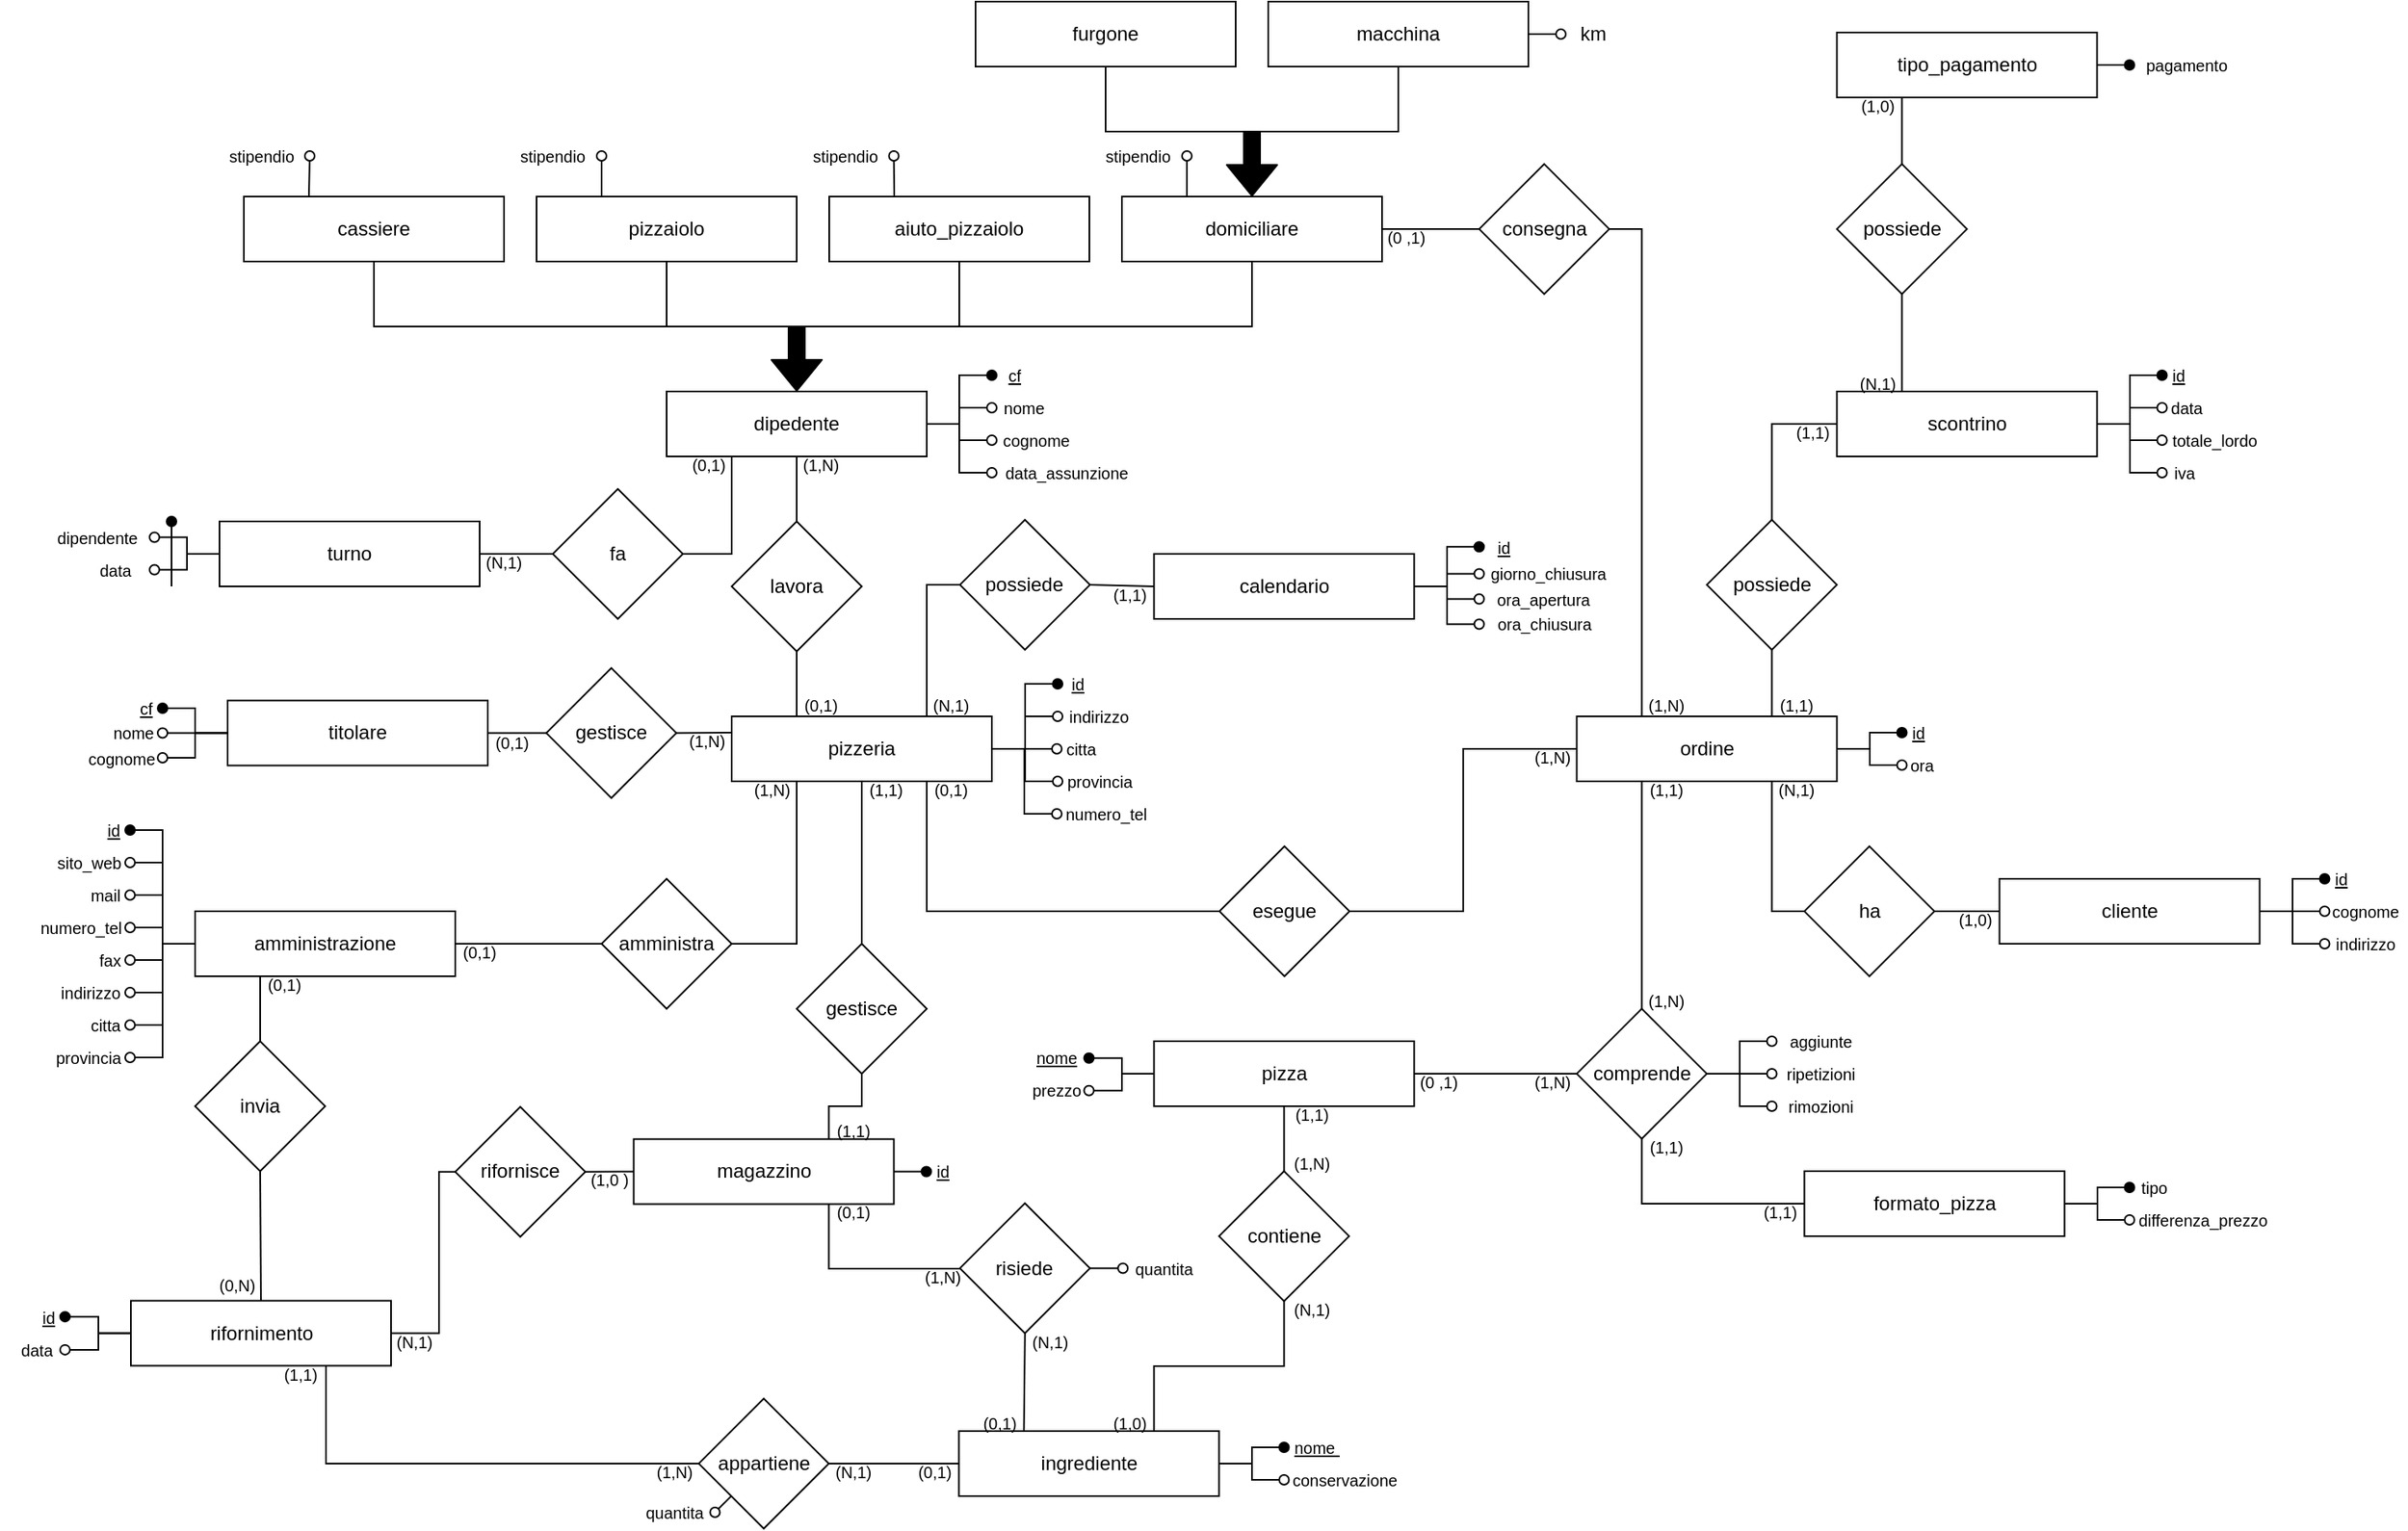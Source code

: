 <mxfile version="13.9.9" type="device"><diagram name="Page-1" id="2ca16b54-16f6-2749-3443-fa8db7711227"><mxGraphModel dx="-1444" dy="189" grid="1" gridSize="10" guides="1" tooltips="1" connect="1" arrows="1" fold="1" page="1" pageScale="1" pageWidth="1600" pageHeight="1200" background="#ffffff" math="0" shadow="0"><root><object label="" id="0"><mxCell/></object><mxCell id="1" parent="0"/><mxCell id="9mXv8zvgaN7U7HCYG5al-2" value="dipedente" style="whiteSpace=wrap;html=1;align=center;comic=0;treeMoving=0;metaEdit=0;noLabel=0;portConstraintRotation=0;rounded=0;glass=0;sketch=0;shadow=0;" parent="1" vertex="1"><mxGeometry x="2090" y="360" width="160" height="40" as="geometry"/></mxCell><mxCell id="9mXv8zvgaN7U7HCYG5al-3" value="titolare" style="whiteSpace=wrap;html=1;align=center;comic=0;treeMoving=0;metaEdit=0;noLabel=0;portConstraintRotation=0;rounded=0;glass=0;sketch=0;shadow=0;" parent="1" vertex="1"><mxGeometry x="1820" y="550.25" width="160" height="40" as="geometry"/></mxCell><mxCell id="9mXv8zvgaN7U7HCYG5al-4" value="cassiere" style="whiteSpace=wrap;html=1;align=center;comic=0;treeMoving=0;metaEdit=0;noLabel=0;portConstraintRotation=0;rounded=0;glass=0;sketch=0;shadow=0;" parent="1" vertex="1"><mxGeometry x="1830" y="240" width="160" height="40" as="geometry"/></mxCell><mxCell id="9mXv8zvgaN7U7HCYG5al-5" value="domiciliare" style="whiteSpace=wrap;html=1;align=center;comic=0;treeMoving=0;metaEdit=0;noLabel=0;portConstraintRotation=0;rounded=0;glass=0;sketch=0;shadow=0;" parent="1" vertex="1"><mxGeometry x="2370" y="240" width="160" height="40" as="geometry"/></mxCell><mxCell id="9mXv8zvgaN7U7HCYG5al-10" value="" style="shape=flexArrow;endArrow=classic;html=1;entryX=0.5;entryY=0;entryDx=0;entryDy=0;fillColor=#000000;" parent="1" target="9mXv8zvgaN7U7HCYG5al-2" edge="1"><mxGeometry width="50" height="50" relative="1" as="geometry"><mxPoint x="2170" y="320" as="sourcePoint"/><mxPoint x="2130" y="350" as="targetPoint"/></mxGeometry></mxCell><mxCell id="9mXv8zvgaN7U7HCYG5al-12" value="aiuto_pizzaiolo" style="whiteSpace=wrap;html=1;align=center;comic=0;treeMoving=0;metaEdit=0;noLabel=0;portConstraintRotation=0;rounded=0;glass=0;sketch=0;shadow=0;" parent="1" vertex="1"><mxGeometry x="2190" y="240" width="160" height="40" as="geometry"/></mxCell><mxCell id="9mXv8zvgaN7U7HCYG5al-14" value="pizzaiolo" style="whiteSpace=wrap;html=1;align=center;comic=0;treeMoving=0;metaEdit=0;noLabel=0;portConstraintRotation=0;rounded=0;glass=0;sketch=0;shadow=0;" parent="1" vertex="1"><mxGeometry x="2010" y="240" width="160" height="40" as="geometry"/></mxCell><mxCell id="9mXv8zvgaN7U7HCYG5al-17" value="furgone" style="whiteSpace=wrap;html=1;align=center;comic=0;treeMoving=0;metaEdit=0;noLabel=0;portConstraintRotation=0;rounded=0;glass=0;sketch=0;shadow=0;" parent="1" vertex="1"><mxGeometry x="2280" y="120" width="160" height="40" as="geometry"/></mxCell><mxCell id="9mXv8zvgaN7U7HCYG5al-18" value="macchina" style="whiteSpace=wrap;html=1;align=center;comic=0;treeMoving=0;metaEdit=0;noLabel=0;portConstraintRotation=0;rounded=0;glass=0;sketch=0;shadow=0;" parent="1" vertex="1"><mxGeometry x="2460" y="120" width="160" height="40" as="geometry"/></mxCell><mxCell id="9mXv8zvgaN7U7HCYG5al-22" value="" style="shape=flexArrow;endArrow=classic;html=1;entryX=0.5;entryY=0;entryDx=0;entryDy=0;fillColor=#000;" parent="1" target="9mXv8zvgaN7U7HCYG5al-5" edge="1"><mxGeometry width="50" height="50" relative="1" as="geometry"><mxPoint x="2450" y="200" as="sourcePoint"/><mxPoint x="2410" y="440" as="targetPoint"/><Array as="points"/></mxGeometry></mxCell><mxCell id="gAKtSvQvQQ-9t6ftU_mF-2" value="" style="endArrow=none;html=1;exitX=0.5;exitY=1;exitDx=0;exitDy=0;edgeStyle=elbowEdgeStyle;entryX=0.5;entryY=0;entryDx=0;entryDy=0;rounded=0;elbow=vertical;" parent="1" source="9mXv8zvgaN7U7HCYG5al-4" target="9mXv8zvgaN7U7HCYG5al-2" edge="1"><mxGeometry width="50" height="50" relative="1" as="geometry"><mxPoint x="1670" y="340" as="sourcePoint"/><mxPoint x="1750" y="340" as="targetPoint"/></mxGeometry></mxCell><mxCell id="gAKtSvQvQQ-9t6ftU_mF-3" value="" style="endArrow=none;html=1;entryX=0.5;entryY=1;entryDx=0;entryDy=0;exitX=0.5;exitY=1;exitDx=0;exitDy=0;edgeStyle=elbowEdgeStyle;elbow=vertical;rounded=0;" parent="1" source="9mXv8zvgaN7U7HCYG5al-17" target="9mXv8zvgaN7U7HCYG5al-18" edge="1"><mxGeometry width="50" height="50" relative="1" as="geometry"><mxPoint x="2385" y="220" as="sourcePoint"/><mxPoint x="2435" y="170" as="targetPoint"/><Array as="points"><mxPoint x="2410" y="200"/></Array></mxGeometry></mxCell><mxCell id="gAKtSvQvQQ-9t6ftU_mF-4" value="pizzeria" style="whiteSpace=wrap;html=1;align=center;comic=0;treeMoving=0;metaEdit=0;noLabel=0;portConstraintRotation=0;rounded=0;glass=0;sketch=0;shadow=0;" parent="1" vertex="1"><mxGeometry x="2130" y="560" width="160" height="40" as="geometry"/></mxCell><mxCell id="gAKtSvQvQQ-9t6ftU_mF-5" value="lavora" style="rhombus;whiteSpace=wrap;html=1;" parent="1" vertex="1"><mxGeometry x="2130" y="440" width="80" height="80" as="geometry"/></mxCell><mxCell id="gAKtSvQvQQ-9t6ftU_mF-6" value="" style="endArrow=none;html=1;entryX=0.5;entryY=1;entryDx=0;entryDy=0;exitX=0.5;exitY=0;exitDx=0;exitDy=0;" parent="1" source="gAKtSvQvQQ-9t6ftU_mF-5" target="9mXv8zvgaN7U7HCYG5al-2" edge="1"><mxGeometry width="50" height="50" relative="1" as="geometry"><mxPoint x="2420" y="690" as="sourcePoint"/><mxPoint x="2410" y="690" as="targetPoint"/></mxGeometry></mxCell><mxCell id="gAKtSvQvQQ-9t6ftU_mF-8" value="" style="endArrow=none;html=1;entryX=0.5;entryY=1;entryDx=0;entryDy=0;exitX=0.25;exitY=0;exitDx=0;exitDy=0;edgeStyle=elbowEdgeStyle;rounded=0;" parent="1" source="gAKtSvQvQQ-9t6ftU_mF-4" target="gAKtSvQvQQ-9t6ftU_mF-5" edge="1"><mxGeometry width="50" height="50" relative="1" as="geometry"><mxPoint x="2430" y="790" as="sourcePoint"/><mxPoint x="2490" y="690" as="targetPoint"/><Array as="points"><mxPoint x="2170" y="540"/><mxPoint x="2210" y="530"/></Array></mxGeometry></mxCell><mxCell id="gAKtSvQvQQ-9t6ftU_mF-9" value="consegna" style="rhombus;whiteSpace=wrap;html=1;" parent="1" vertex="1"><mxGeometry x="2589.75" y="220" width="80" height="80" as="geometry"/></mxCell><mxCell id="gAKtSvQvQQ-9t6ftU_mF-10" value="" style="endArrow=none;html=1;exitX=1;exitY=0.5;exitDx=0;exitDy=0;entryX=0;entryY=0.5;entryDx=0;entryDy=0;rounded=0;elbow=vertical;" parent="1" source="9mXv8zvgaN7U7HCYG5al-5" target="gAKtSvQvQQ-9t6ftU_mF-9" edge="1"><mxGeometry width="50" height="50" relative="1" as="geometry"><mxPoint x="2500" y="500" as="sourcePoint"/><mxPoint x="2550" y="450" as="targetPoint"/></mxGeometry></mxCell><mxCell id="gAKtSvQvQQ-9t6ftU_mF-16" value="scontrino" style="whiteSpace=wrap;html=1;align=center;comic=0;treeMoving=0;metaEdit=0;noLabel=0;portConstraintRotation=0;rounded=0;glass=0;sketch=0;shadow=0;verticalAlign=middle;" parent="1" vertex="1"><mxGeometry x="2809.75" y="360" width="160" height="40" as="geometry"/></mxCell><mxCell id="gAKtSvQvQQ-9t6ftU_mF-17" value="ordine" style="whiteSpace=wrap;html=1;align=center;comic=0;treeMoving=0;metaEdit=0;noLabel=0;portConstraintRotation=0;rounded=0;glass=0;sketch=0;shadow=0;verticalAlign=middle;" parent="1" vertex="1"><mxGeometry x="2649.75" y="560" width="160" height="40" as="geometry"/></mxCell><mxCell id="gAKtSvQvQQ-9t6ftU_mF-22" value="possiede" style="rhombus;whiteSpace=wrap;html=1;verticalAlign=middle;" parent="1" vertex="1"><mxGeometry x="2729.75" y="439" width="80" height="80" as="geometry"/></mxCell><mxCell id="gAKtSvQvQQ-9t6ftU_mF-23" value="" style="endArrow=none;html=1;entryX=0;entryY=0.5;entryDx=0;entryDy=0;exitX=0.5;exitY=0;exitDx=0;exitDy=0;edgeStyle=elbowEdgeStyle;rounded=0;elbow=vertical;verticalAlign=middle;" parent="1" source="gAKtSvQvQQ-9t6ftU_mF-22" target="gAKtSvQvQQ-9t6ftU_mF-16" edge="1"><mxGeometry width="50" height="50" relative="1" as="geometry"><mxPoint x="2529.75" y="810" as="sourcePoint"/><mxPoint x="2579.75" y="760" as="targetPoint"/><Array as="points"><mxPoint x="2789.75" y="380"/></Array></mxGeometry></mxCell><mxCell id="gAKtSvQvQQ-9t6ftU_mF-24" value="" style="endArrow=none;html=1;entryX=0.5;entryY=1;entryDx=0;entryDy=0;exitX=0.75;exitY=0;exitDx=0;exitDy=0;verticalAlign=middle;" parent="1" source="gAKtSvQvQQ-9t6ftU_mF-17" target="gAKtSvQvQQ-9t6ftU_mF-22" edge="1"><mxGeometry width="50" height="50" relative="1" as="geometry"><mxPoint x="2919.75" y="690" as="sourcePoint"/><mxPoint x="3009.75" y="810" as="targetPoint"/></mxGeometry></mxCell><mxCell id="gAKtSvQvQQ-9t6ftU_mF-33" value="amministrazione" style="whiteSpace=wrap;html=1;align=center;comic=0;treeMoving=0;metaEdit=0;noLabel=0;portConstraintRotation=0;rounded=0;glass=0;sketch=0;shadow=0;" parent="1" vertex="1"><mxGeometry x="1800" y="680" width="160" height="40" as="geometry"/></mxCell><mxCell id="gAKtSvQvQQ-9t6ftU_mF-34" value="amministra" style="rhombus;whiteSpace=wrap;html=1;" parent="1" vertex="1"><mxGeometry x="2050" y="660" width="80" height="80" as="geometry"/></mxCell><mxCell id="gAKtSvQvQQ-9t6ftU_mF-35" value="" style="endArrow=none;html=1;exitX=1;exitY=0.5;exitDx=0;exitDy=0;entryX=0;entryY=0.5;entryDx=0;entryDy=0;" parent="1" source="gAKtSvQvQQ-9t6ftU_mF-33" target="gAKtSvQvQQ-9t6ftU_mF-34" edge="1"><mxGeometry width="50" height="50" relative="1" as="geometry"><mxPoint x="2530" y="1320" as="sourcePoint"/><mxPoint x="2580" y="1270" as="targetPoint"/></mxGeometry></mxCell><mxCell id="gAKtSvQvQQ-9t6ftU_mF-36" value="" style="endArrow=none;html=1;exitX=1;exitY=0.5;exitDx=0;exitDy=0;entryX=0.25;entryY=1;entryDx=0;entryDy=0;edgeStyle=elbowEdgeStyle;rounded=0;" parent="1" source="gAKtSvQvQQ-9t6ftU_mF-34" target="gAKtSvQvQQ-9t6ftU_mF-4" edge="1"><mxGeometry width="50" height="50" relative="1" as="geometry"><mxPoint x="2530" y="1160" as="sourcePoint"/><mxPoint x="2580" y="1110" as="targetPoint"/><Array as="points"><mxPoint x="2170" y="650"/></Array></mxGeometry></mxCell><mxCell id="gAKtSvQvQQ-9t6ftU_mF-37" value="magazzino" style="whiteSpace=wrap;html=1;align=center;comic=0;treeMoving=0;metaEdit=0;noLabel=0;portConstraintRotation=0;rounded=0;glass=0;sketch=0;shadow=0;" parent="1" vertex="1"><mxGeometry x="2069.75" y="820.25" width="160" height="40" as="geometry"/></mxCell><mxCell id="gAKtSvQvQQ-9t6ftU_mF-40" value="" style="endArrow=none;html=1;exitX=0.75;exitY=0;exitDx=0;exitDy=0;edgeStyle=elbowEdgeStyle;elbow=vertical;rounded=0;entryX=0.5;entryY=1;entryDx=0;entryDy=0;" parent="1" source="gAKtSvQvQQ-9t6ftU_mF-37" target="gAKtSvQvQQ-9t6ftU_mF-45" edge="1"><mxGeometry width="50" height="50" relative="1" as="geometry"><mxPoint x="2129.5" y="935" as="sourcePoint"/><mxPoint x="2289.5" y="960" as="targetPoint"/><Array as="points"/></mxGeometry></mxCell><mxCell id="gAKtSvQvQQ-9t6ftU_mF-45" value="gestisce" style="rhombus;whiteSpace=wrap;html=1;" parent="1" vertex="1"><mxGeometry x="2170" y="700" width="80" height="80" as="geometry"/></mxCell><mxCell id="gAKtSvQvQQ-9t6ftU_mF-47" value="" style="endArrow=none;html=1;exitX=0.5;exitY=0;exitDx=0;exitDy=0;entryX=0.5;entryY=1;entryDx=0;entryDy=0;rounded=0;elbow=vertical;" parent="1" source="gAKtSvQvQQ-9t6ftU_mF-45" target="gAKtSvQvQQ-9t6ftU_mF-4" edge="1"><mxGeometry width="50" height="50" relative="1" as="geometry"><mxPoint x="2510" y="1030" as="sourcePoint"/><mxPoint x="2389" y="842" as="targetPoint"/></mxGeometry></mxCell><mxCell id="gAKtSvQvQQ-9t6ftU_mF-48" value="calendario" style="whiteSpace=wrap;html=1;align=center;comic=0;treeMoving=0;metaEdit=0;noLabel=0;portConstraintRotation=0;rounded=0;glass=0;sketch=0;shadow=0;" parent="1" vertex="1"><mxGeometry x="2389.75" y="460" width="160" height="40" as="geometry"/></mxCell><mxCell id="gAKtSvQvQQ-9t6ftU_mF-49" value="possiede" style="rhombus;whiteSpace=wrap;html=1;" parent="1" vertex="1"><mxGeometry x="2270.38" y="439" width="80" height="80" as="geometry"/></mxCell><mxCell id="gAKtSvQvQQ-9t6ftU_mF-50" value="" style="endArrow=none;html=1;exitX=0;exitY=0.5;exitDx=0;exitDy=0;entryX=1;entryY=0.5;entryDx=0;entryDy=0;rounded=0;" parent="1" source="gAKtSvQvQQ-9t6ftU_mF-48" target="gAKtSvQvQQ-9t6ftU_mF-49" edge="1"><mxGeometry width="50" height="50" relative="1" as="geometry"><mxPoint x="2105.38" y="830" as="sourcePoint"/><mxPoint x="2165.38" y="830" as="targetPoint"/></mxGeometry></mxCell><mxCell id="gAKtSvQvQQ-9t6ftU_mF-52" value="" style="endArrow=none;html=1;entryX=0.5;entryY=1;entryDx=0;entryDy=0;exitX=0.5;exitY=0;exitDx=0;exitDy=0;edgeStyle=elbowEdgeStyle;elbow=vertical;rounded=0;" parent="1" source="9mXv8zvgaN7U7HCYG5al-2" target="9mXv8zvgaN7U7HCYG5al-12" edge="1"><mxGeometry width="50" height="50" relative="1" as="geometry"><mxPoint x="2610" y="600" as="sourcePoint"/><mxPoint x="2580" y="590" as="targetPoint"/></mxGeometry></mxCell><mxCell id="gAKtSvQvQQ-9t6ftU_mF-53" value="" style="endArrow=none;html=1;entryX=1;entryY=0.5;entryDx=0;entryDy=0;exitX=0.25;exitY=0;exitDx=0;exitDy=0;edgeStyle=elbowEdgeStyle;rounded=0;elbow=vertical;" parent="1" source="gAKtSvQvQQ-9t6ftU_mF-17" target="gAKtSvQvQQ-9t6ftU_mF-9" edge="1"><mxGeometry width="50" height="50" relative="1" as="geometry"><mxPoint x="2590" y="930" as="sourcePoint"/><mxPoint x="2640" y="880" as="targetPoint"/><Array as="points"><mxPoint x="2740" y="260"/></Array></mxGeometry></mxCell><mxCell id="gAKtSvQvQQ-9t6ftU_mF-55" value="" style="endArrow=none;html=1;entryX=0;entryY=0.5;entryDx=0;entryDy=0;edgeStyle=elbowEdgeStyle;rounded=0;exitX=0.75;exitY=0;exitDx=0;exitDy=0;elbow=vertical;" parent="1" source="gAKtSvQvQQ-9t6ftU_mF-4" target="gAKtSvQvQQ-9t6ftU_mF-49" edge="1"><mxGeometry width="50" height="50" relative="1" as="geometry"><mxPoint x="2500" y="900" as="sourcePoint"/><mxPoint x="2360" y="880" as="targetPoint"/><Array as="points"><mxPoint x="2310" y="479"/></Array></mxGeometry></mxCell><mxCell id="gAKtSvQvQQ-9t6ftU_mF-57" value="gestisce" style="rhombus;whiteSpace=wrap;html=1;" parent="1" vertex="1"><mxGeometry x="2016" y="530.25" width="80" height="80" as="geometry"/></mxCell><mxCell id="gAKtSvQvQQ-9t6ftU_mF-58" value="" style="endArrow=none;html=1;exitX=0;exitY=0.25;exitDx=0;exitDy=0;entryX=1;entryY=0.5;entryDx=0;entryDy=0;rounded=0;elbow=vertical;" parent="1" source="gAKtSvQvQQ-9t6ftU_mF-4" target="gAKtSvQvQQ-9t6ftU_mF-57" edge="1"><mxGeometry width="50" height="50" relative="1" as="geometry"><mxPoint x="2130" y="1240" as="sourcePoint"/><mxPoint x="1850" y="940" as="targetPoint"/></mxGeometry></mxCell><mxCell id="gAKtSvQvQQ-9t6ftU_mF-59" value="" style="endArrow=none;html=1;rounded=0;exitX=0;exitY=0.5;exitDx=0;exitDy=0;entryX=1;entryY=0.5;entryDx=0;entryDy=0;elbow=vertical;" parent="1" source="gAKtSvQvQQ-9t6ftU_mF-57" target="9mXv8zvgaN7U7HCYG5al-3" edge="1"><mxGeometry width="50" height="50" relative="1" as="geometry"><mxPoint x="1896" y="908.25" as="sourcePoint"/><mxPoint x="2006" y="618.25" as="targetPoint"/></mxGeometry></mxCell><mxCell id="gAKtSvQvQQ-9t6ftU_mF-60" value="rifornimento" style="whiteSpace=wrap;html=1;align=center;comic=0;treeMoving=0;metaEdit=0;noLabel=0;portConstraintRotation=0;rounded=0;glass=0;sketch=0;shadow=0;" parent="1" vertex="1"><mxGeometry x="1760.5" y="919.75" width="160" height="40" as="geometry"/></mxCell><mxCell id="gAKtSvQvQQ-9t6ftU_mF-62" value="invia" style="rhombus;whiteSpace=wrap;html=1;" parent="1" vertex="1"><mxGeometry x="1800" y="760" width="80" height="80" as="geometry"/></mxCell><mxCell id="gAKtSvQvQQ-9t6ftU_mF-63" value="" style="endArrow=none;html=1;exitX=0.5;exitY=0;exitDx=0;exitDy=0;entryX=0.5;entryY=1;entryDx=0;entryDy=0;rounded=0;" parent="1" source="gAKtSvQvQQ-9t6ftU_mF-60" target="gAKtSvQvQQ-9t6ftU_mF-62" edge="1"><mxGeometry width="50" height="50" relative="1" as="geometry"><mxPoint x="1770.5" y="660" as="sourcePoint"/><mxPoint x="1820.5" y="610" as="targetPoint"/></mxGeometry></mxCell><mxCell id="gAKtSvQvQQ-9t6ftU_mF-65" value="rifornisce" style="rhombus;whiteSpace=wrap;html=1;" parent="1" vertex="1"><mxGeometry x="1960" y="800.37" width="80" height="80" as="geometry"/></mxCell><mxCell id="gAKtSvQvQQ-9t6ftU_mF-68" value="" style="endArrow=none;html=1;exitX=1;exitY=0.5;exitDx=0;exitDy=0;entryX=0;entryY=0.5;entryDx=0;entryDy=0;rounded=0;" parent="1" source="gAKtSvQvQQ-9t6ftU_mF-65" target="gAKtSvQvQQ-9t6ftU_mF-37" edge="1"><mxGeometry width="50" height="50" relative="1" as="geometry"><mxPoint x="2310" y="1460" as="sourcePoint"/><mxPoint x="2360" y="1410" as="targetPoint"/></mxGeometry></mxCell><mxCell id="gAKtSvQvQQ-9t6ftU_mF-72" value="ingrediente" style="whiteSpace=wrap;html=1;align=center;comic=0;treeMoving=0;metaEdit=0;noLabel=0;portConstraintRotation=0;rounded=0;glass=0;sketch=0;shadow=0;" parent="1" vertex="1"><mxGeometry x="2269.75" y="1000" width="160" height="40" as="geometry"/></mxCell><mxCell id="gAKtSvQvQQ-9t6ftU_mF-78" value="" style="endArrow=none;html=1;exitX=0;exitY=0.5;exitDx=0;exitDy=0;entryX=1;entryY=0.5;entryDx=0;entryDy=0;edgeStyle=orthogonalEdgeStyle;rounded=0;" parent="1" source="gAKtSvQvQQ-9t6ftU_mF-65" target="gAKtSvQvQQ-9t6ftU_mF-60" edge="1"><mxGeometry width="50" height="50" relative="1" as="geometry"><mxPoint x="2020.5" y="1010" as="sourcePoint"/><mxPoint x="2070.5" y="960" as="targetPoint"/><Array as="points"><mxPoint x="1950" y="840"/><mxPoint x="1950" y="940"/></Array></mxGeometry></mxCell><mxCell id="gAKtSvQvQQ-9t6ftU_mF-79" value="appartiene" style="rhombus;whiteSpace=wrap;html=1;" parent="1" vertex="1"><mxGeometry x="2109.75" y="980" width="80" height="80" as="geometry"/></mxCell><mxCell id="gAKtSvQvQQ-9t6ftU_mF-80" value="" style="endArrow=none;html=1;exitX=0.75;exitY=1;exitDx=0;exitDy=0;entryX=0;entryY=0.5;entryDx=0;entryDy=0;edgeStyle=orthogonalEdgeStyle;rounded=0;" parent="1" source="gAKtSvQvQQ-9t6ftU_mF-60" target="gAKtSvQvQQ-9t6ftU_mF-79" edge="1"><mxGeometry width="50" height="50" relative="1" as="geometry"><mxPoint x="1950.5" y="970" as="sourcePoint"/><mxPoint x="2000.5" y="920" as="targetPoint"/><Array as="points"><mxPoint x="1880" y="1020"/></Array></mxGeometry></mxCell><mxCell id="gAKtSvQvQQ-9t6ftU_mF-82" value="risiede" style="rhombus;whiteSpace=wrap;html=1;" parent="1" vertex="1"><mxGeometry x="2270.38" y="859.75" width="80" height="80" as="geometry"/></mxCell><mxCell id="gAKtSvQvQQ-9t6ftU_mF-83" value="" style="endArrow=none;html=1;entryX=0.25;entryY=0;entryDx=0;entryDy=0;exitX=0.5;exitY=1;exitDx=0;exitDy=0;rounded=0;elbow=vertical;" parent="1" source="gAKtSvQvQQ-9t6ftU_mF-82" target="gAKtSvQvQQ-9t6ftU_mF-72" edge="1"><mxGeometry width="50" height="50" relative="1" as="geometry"><mxPoint x="2690" y="1600" as="sourcePoint"/><mxPoint x="2740" y="1550" as="targetPoint"/></mxGeometry></mxCell><mxCell id="gAKtSvQvQQ-9t6ftU_mF-84" value="" style="endArrow=none;html=1;entryX=0;entryY=0.5;entryDx=0;entryDy=0;exitX=0.75;exitY=1;exitDx=0;exitDy=0;edgeStyle=elbowEdgeStyle;elbow=vertical;rounded=0;" parent="1" source="gAKtSvQvQQ-9t6ftU_mF-37" target="gAKtSvQvQQ-9t6ftU_mF-82" edge="1"><mxGeometry width="50" height="50" relative="1" as="geometry"><mxPoint x="2720" y="1570" as="sourcePoint"/><mxPoint x="2740" y="1550" as="targetPoint"/><Array as="points"><mxPoint x="2230" y="900"/><mxPoint x="2190" y="940"/></Array></mxGeometry></mxCell><mxCell id="ZistxDltWGynmgIqTzyO-7" value="&lt;u style=&quot;font-size: 10px&quot;&gt;cf&lt;/u&gt;" style="text;html=1;strokeColor=none;fillColor=none;align=right;verticalAlign=middle;whiteSpace=wrap;rounded=0;fontSize=10;" parent="1" vertex="1"><mxGeometry x="2290" y="345" width="20" height="10" as="geometry"/></mxCell><mxCell id="ZistxDltWGynmgIqTzyO-8" value="nome&amp;nbsp;&amp;nbsp;" style="text;html=1;strokeColor=none;fillColor=none;align=right;verticalAlign=middle;whiteSpace=wrap;rounded=0;fontSize=10;spacing=2;" parent="1" vertex="1"><mxGeometry x="2290" y="365" width="40" height="10" as="geometry"/></mxCell><mxCell id="ZistxDltWGynmgIqTzyO-12" value="cognome" style="text;html=1;strokeColor=none;fillColor=none;align=right;verticalAlign=middle;whiteSpace=wrap;rounded=0;fontSize=10;" parent="1" vertex="1"><mxGeometry x="2290" y="385" width="50" height="10" as="geometry"/></mxCell><mxCell id="ZistxDltWGynmgIqTzyO-13" value="" style="endArrow=none;html=1;fillColor=#000000;entryX=1;entryY=0.5;entryDx=0;entryDy=0;exitX=0;exitY=0.5;exitDx=0;exitDy=0;startArrow=oval;startFill=1;edgeStyle=elbowEdgeStyle;rounded=0;" parent="1" source="ZistxDltWGynmgIqTzyO-7" target="9mXv8zvgaN7U7HCYG5al-2" edge="1"><mxGeometry width="50" height="50" relative="1" as="geometry"><mxPoint x="2384.536" y="338.536" as="sourcePoint"/><mxPoint x="2416" y="380" as="targetPoint"/></mxGeometry></mxCell><mxCell id="ZistxDltWGynmgIqTzyO-15" value="" style="endArrow=oval;html=1;fillColor=#000000;entryX=0;entryY=0.5;entryDx=0;entryDy=0;endFill=0;exitX=1;exitY=0.5;exitDx=0;exitDy=0;spacingLeft=0;spacingRight=0;textDirection=ltr;spacing=2;sourcePerimeterSpacing=0;startSize=6;endSize=6;targetPerimeterSpacing=0;edgeStyle=elbowEdgeStyle;rounded=0;" parent="1" source="9mXv8zvgaN7U7HCYG5al-2" target="ZistxDltWGynmgIqTzyO-8" edge="1"><mxGeometry width="50" height="50" relative="1" as="geometry"><mxPoint x="2250" y="380" as="sourcePoint"/><mxPoint x="2374.536" y="368.536" as="targetPoint"/><Array as="points"/></mxGeometry></mxCell><mxCell id="ZistxDltWGynmgIqTzyO-18" value="" style="endArrow=oval;html=1;fillColor=#000000;exitX=1;exitY=0.5;exitDx=0;exitDy=0;entryX=0;entryY=0.5;entryDx=0;entryDy=0;endFill=0;edgeStyle=elbowEdgeStyle;rounded=0;" parent="1" source="9mXv8zvgaN7U7HCYG5al-2" target="ZistxDltWGynmgIqTzyO-12" edge="1"><mxGeometry width="50" height="50" relative="1" as="geometry"><mxPoint x="2416" y="380" as="sourcePoint"/><mxPoint x="2376" y="395" as="targetPoint"/></mxGeometry></mxCell><mxCell id="ZistxDltWGynmgIqTzyO-20" value="" style="endArrow=oval;html=1;fillColor=#000000;entryX=0;entryY=0.5;entryDx=0;entryDy=0;endFill=0;exitX=1;exitY=0.5;exitDx=0;exitDy=0;edgeStyle=elbowEdgeStyle;rounded=0;" parent="1" source="9mXv8zvgaN7U7HCYG5al-2" target="ZistxDltWGynmgIqTzyO-22" edge="1"><mxGeometry width="50" height="50" relative="1" as="geometry"><mxPoint x="2450" y="410" as="sourcePoint"/><mxPoint x="2384.536" y="421.464" as="targetPoint"/></mxGeometry></mxCell><mxCell id="ZistxDltWGynmgIqTzyO-22" value="data_assunzione" style="text;html=1;strokeColor=none;fillColor=none;align=right;verticalAlign=middle;whiteSpace=wrap;rounded=0;fontSize=10;" parent="1" vertex="1"><mxGeometry x="2290" y="405" width="86" height="10" as="geometry"/></mxCell><mxCell id="ZistxDltWGynmgIqTzyO-27" value="giorno_chiusura" style="text;html=1;strokeColor=none;fillColor=none;align=right;verticalAlign=middle;whiteSpace=wrap;rounded=0;fontSize=10;" parent="1" vertex="1"><mxGeometry x="2589.75" y="467.25" width="80" height="10" as="geometry"/></mxCell><mxCell id="ZistxDltWGynmgIqTzyO-30" value="ora_apertura" style="text;html=1;strokeColor=none;fillColor=none;align=right;verticalAlign=middle;whiteSpace=wrap;rounded=0;fontSize=10;" parent="1" vertex="1"><mxGeometry x="2589.75" y="480.25" width="70" height="15" as="geometry"/></mxCell><mxCell id="ZistxDltWGynmgIqTzyO-33" value="ora_chiusura" style="text;html=1;strokeColor=none;fillColor=none;align=center;verticalAlign=middle;whiteSpace=wrap;rounded=0;fontSize=10;" parent="1" vertex="1"><mxGeometry x="2589.75" y="498.25" width="80" height="10" as="geometry"/></mxCell><mxCell id="ZistxDltWGynmgIqTzyO-34" value="" style="endArrow=oval;html=1;fillColor=#000000;fontSize=10;endFill=1;exitX=1;exitY=0.5;exitDx=0;exitDy=0;rounded=0;edgeStyle=elbowEdgeStyle;" parent="1" source="gAKtSvQvQQ-9t6ftU_mF-4" target="iCJ9-uat9-6XSvcYeku3-4" edge="1"><mxGeometry width="50" height="50" relative="1" as="geometry"><mxPoint x="2538" y="535" as="sourcePoint"/><mxPoint x="2551.876" y="474.872" as="targetPoint"/></mxGeometry></mxCell><mxCell id="ZistxDltWGynmgIqTzyO-37" value="" style="endArrow=oval;html=1;fillColor=#000000;fontSize=10;endFill=0;exitX=1;exitY=0.5;exitDx=0;exitDy=0;rounded=0;edgeStyle=elbowEdgeStyle;" parent="1" source="gAKtSvQvQQ-9t6ftU_mF-4" target="iCJ9-uat9-6XSvcYeku3-5" edge="1"><mxGeometry width="50" height="50" relative="1" as="geometry"><mxPoint x="2310" y="690" as="sourcePoint"/><mxPoint x="2342.316" y="639.218" as="targetPoint"/></mxGeometry></mxCell><mxCell id="ZistxDltWGynmgIqTzyO-40" value="" style="endArrow=oval;html=1;fillColor=#000000;fontSize=10;endFill=0;exitX=1;exitY=0.5;exitDx=0;exitDy=0;entryX=0;entryY=0.5;entryDx=0;entryDy=0;rounded=0;edgeStyle=elbowEdgeStyle;" parent="1" source="gAKtSvQvQQ-9t6ftU_mF-4" target="iCJ9-uat9-6XSvcYeku3-6" edge="1"><mxGeometry width="50" height="50" relative="1" as="geometry"><mxPoint x="2380" y="590" as="sourcePoint"/><mxPoint x="2579.053" y="503.07" as="targetPoint"/></mxGeometry></mxCell><mxCell id="ZistxDltWGynmgIqTzyO-43" value="" style="endArrow=oval;html=1;fillColor=#000000;fontSize=10;endFill=0;exitX=1;exitY=0.5;exitDx=0;exitDy=0;entryX=0;entryY=0.5;entryDx=0;entryDy=0;rounded=0;edgeStyle=elbowEdgeStyle;" parent="1" source="gAKtSvQvQQ-9t6ftU_mF-4" target="iCJ9-uat9-6XSvcYeku3-7" edge="1"><mxGeometry width="50" height="50" relative="1" as="geometry"><mxPoint x="2400" y="610" as="sourcePoint"/><mxPoint x="2588.176" y="521.316" as="targetPoint"/></mxGeometry></mxCell><mxCell id="ZistxDltWGynmgIqTzyO-46" value="" style="endArrow=oval;html=1;fillColor=#000000;fontSize=10;exitX=1;exitY=0.5;exitDx=0;exitDy=0;endFill=1;entryX=0;entryY=0.5;entryDx=0;entryDy=0;edgeStyle=elbowEdgeStyle;rounded=0;" parent="1" source="gAKtSvQvQQ-9t6ftU_mF-72" target="iCJ9-uat9-6XSvcYeku3-32" edge="1"><mxGeometry width="50" height="50" relative="1" as="geometry"><mxPoint x="2349.75" y="1130" as="sourcePoint"/><mxPoint x="2337.75" y="1080" as="targetPoint"/></mxGeometry></mxCell><mxCell id="ZistxDltWGynmgIqTzyO-52" value="" style="endArrow=oval;html=1;fillColor=#000000;fontSize=10;endFill=0;exitX=1;exitY=0.5;exitDx=0;exitDy=0;entryX=0;entryY=0.5;entryDx=0;entryDy=0;edgeStyle=elbowEdgeStyle;rounded=0;" parent="1" source="gAKtSvQvQQ-9t6ftU_mF-72" target="iCJ9-uat9-6XSvcYeku3-33" edge="1"><mxGeometry width="50" height="50" relative="1" as="geometry"><mxPoint x="2349.75" y="1120" as="sourcePoint"/><mxPoint x="2369.75" y="1080" as="targetPoint"/></mxGeometry></mxCell><mxCell id="ZistxDltWGynmgIqTzyO-65" value="" style="endArrow=oval;html=1;fillColor=#000000;fontSize=10;endFill=0;entryX=0;entryY=0.5;entryDx=0;entryDy=0;rounded=0;edgeStyle=elbowEdgeStyle;exitX=1;exitY=0.5;exitDx=0;exitDy=0;" parent="1" source="gAKtSvQvQQ-9t6ftU_mF-4" target="iCJ9-uat9-6XSvcYeku3-8" edge="1"><mxGeometry width="50" height="50" relative="1" as="geometry"><mxPoint x="2310" y="610" as="sourcePoint"/><mxPoint x="2578.031" y="539.448" as="targetPoint"/><Array as="points"><mxPoint x="2310" y="580"/></Array></mxGeometry></mxCell><mxCell id="ZistxDltWGynmgIqTzyO-71" value="" style="endArrow=oval;html=1;fillColor=#000000;fontSize=10;exitX=1;exitY=0.5;exitDx=0;exitDy=0;endFill=1;entryX=0;entryY=0.5;entryDx=0;entryDy=0;rounded=0;edgeStyle=elbowEdgeStyle;verticalAlign=middle;" parent="1" source="gAKtSvQvQQ-9t6ftU_mF-17" target="ZistxDltWGynmgIqTzyO-73" edge="1"><mxGeometry width="50" height="50" relative="1" as="geometry"><mxPoint x="2779.75" y="682" as="sourcePoint"/><mxPoint x="2889.75" y="570" as="targetPoint"/></mxGeometry></mxCell><mxCell id="ZistxDltWGynmgIqTzyO-73" value="&lt;u&gt;id&lt;/u&gt;" style="text;html=1;strokeColor=none;fillColor=none;align=center;verticalAlign=middle;whiteSpace=wrap;rounded=0;fontSize=10;" parent="1" vertex="1"><mxGeometry x="2849.75" y="565" width="20" height="10" as="geometry"/></mxCell><mxCell id="ZistxDltWGynmgIqTzyO-74" value="" style="endArrow=oval;html=1;fillColor=#000000;fontSize=10;exitX=1;exitY=0.5;exitDx=0;exitDy=0;endFill=0;entryX=0;entryY=0.5;entryDx=0;entryDy=0;rounded=0;edgeStyle=elbowEdgeStyle;verticalAlign=middle;" parent="1" source="gAKtSvQvQQ-9t6ftU_mF-17" target="ZistxDltWGynmgIqTzyO-76" edge="1"><mxGeometry width="50" height="50" relative="1" as="geometry"><mxPoint x="2749.75" y="670" as="sourcePoint"/><mxPoint x="2791.214" y="701.464" as="targetPoint"/></mxGeometry></mxCell><mxCell id="ZistxDltWGynmgIqTzyO-76" value="ora&amp;nbsp;&amp;nbsp;" style="text;html=1;strokeColor=none;fillColor=none;align=center;verticalAlign=middle;whiteSpace=wrap;rounded=0;fontSize=10;" parent="1" vertex="1"><mxGeometry x="2849.75" y="585" width="30" height="10" as="geometry"/></mxCell><mxCell id="ZistxDltWGynmgIqTzyO-79" value="" style="endArrow=none;html=1;fillColor=#000000;fontSize=10;entryX=1;entryY=0.5;entryDx=0;entryDy=0;exitX=0;exitY=0.5;exitDx=0;exitDy=0;startArrow=oval;startFill=1;rounded=0;edgeStyle=elbowEdgeStyle;verticalAlign=middle;" parent="1" source="ZistxDltWGynmgIqTzyO-81" target="gAKtSvQvQQ-9t6ftU_mF-16" edge="1"><mxGeometry width="50" height="50" relative="1" as="geometry"><mxPoint x="2969.75" y="505" as="sourcePoint"/><mxPoint x="2889.75" y="530" as="targetPoint"/></mxGeometry></mxCell><mxCell id="ZistxDltWGynmgIqTzyO-81" value="&lt;u&gt;id&lt;/u&gt;" style="text;html=1;strokeColor=none;fillColor=none;align=center;verticalAlign=middle;whiteSpace=wrap;rounded=0;fontSize=10;" parent="1" vertex="1"><mxGeometry x="3009.75" y="345" width="20" height="10" as="geometry"/></mxCell><mxCell id="ZistxDltWGynmgIqTzyO-118" value="" style="endArrow=none;html=1;fillColor=#000000;fontSize=10;entryX=1;entryY=0.5;entryDx=0;entryDy=0;exitX=0;exitY=0.5;exitDx=0;exitDy=0;startArrow=oval;startFill=0;rounded=0;edgeStyle=elbowEdgeStyle;verticalAlign=middle;" parent="1" source="ZistxDltWGynmgIqTzyO-120" target="gAKtSvQvQQ-9t6ftU_mF-16" edge="1"><mxGeometry width="50" height="50" relative="1" as="geometry"><mxPoint x="2978.286" y="488.536" as="sourcePoint"/><mxPoint x="3009.75" y="540" as="targetPoint"/></mxGeometry></mxCell><mxCell id="ZistxDltWGynmgIqTzyO-120" value="data" style="text;html=1;strokeColor=none;fillColor=none;align=center;verticalAlign=middle;whiteSpace=wrap;rounded=0;fontSize=10;" parent="1" vertex="1"><mxGeometry x="3009.75" y="365" width="30" height="10" as="geometry"/></mxCell><mxCell id="ZistxDltWGynmgIqTzyO-124" value="" style="endArrow=none;html=1;fillColor=#000000;fontSize=10;entryX=1;entryY=0.5;entryDx=0;entryDy=0;exitX=0;exitY=0.5;exitDx=0;exitDy=0;startArrow=oval;startFill=0;rounded=0;edgeStyle=elbowEdgeStyle;verticalAlign=middle;" parent="1" source="ZistxDltWGynmgIqTzyO-126" target="gAKtSvQvQQ-9t6ftU_mF-16" edge="1"><mxGeometry width="50" height="50" relative="1" as="geometry"><mxPoint x="3041.214" y="488.536" as="sourcePoint"/><mxPoint x="3009.75" y="540" as="targetPoint"/></mxGeometry></mxCell><mxCell id="ZistxDltWGynmgIqTzyO-126" value="totale_lordo&amp;nbsp;&amp;nbsp;" style="text;html=1;strokeColor=none;fillColor=none;align=center;verticalAlign=middle;whiteSpace=wrap;rounded=0;fontSize=10;" parent="1" vertex="1"><mxGeometry x="3009.75" y="385" width="70" height="10" as="geometry"/></mxCell><mxCell id="ZistxDltWGynmgIqTzyO-127" value="" style="endArrow=none;html=1;fillColor=#000000;fontSize=10;entryX=1;entryY=0.5;entryDx=0;entryDy=0;exitX=0;exitY=0.5;exitDx=0;exitDy=0;startArrow=oval;startFill=0;rounded=0;edgeStyle=elbowEdgeStyle;verticalAlign=middle;" parent="1" source="ZistxDltWGynmgIqTzyO-129" target="gAKtSvQvQQ-9t6ftU_mF-16" edge="1"><mxGeometry width="50" height="50" relative="1" as="geometry"><mxPoint x="3049.75" y="505" as="sourcePoint"/><mxPoint x="3009.75" y="540" as="targetPoint"/></mxGeometry></mxCell><mxCell id="ZistxDltWGynmgIqTzyO-129" value="iva&amp;nbsp;" style="text;html=1;strokeColor=none;fillColor=none;align=center;verticalAlign=middle;whiteSpace=wrap;rounded=0;fontSize=10;" parent="1" vertex="1"><mxGeometry x="3009.75" y="405" width="30" height="10" as="geometry"/></mxCell><mxCell id="hnHs5eeae_zLQckHBNe6-1" value="pizza" style="whiteSpace=wrap;html=1;align=center;comic=0;treeMoving=0;metaEdit=0;noLabel=0;portConstraintRotation=0;rounded=0;glass=0;sketch=0;shadow=0;" parent="1" vertex="1"><mxGeometry x="2389.75" y="760" width="160" height="40" as="geometry"/></mxCell><mxCell id="hnHs5eeae_zLQckHBNe6-5" value="contiene" style="rhombus;whiteSpace=wrap;html=1;" parent="1" vertex="1"><mxGeometry x="2429.75" y="840" width="80" height="80" as="geometry"/></mxCell><mxCell id="hnHs5eeae_zLQckHBNe6-7" value="" style="endArrow=none;html=1;entryX=0.5;entryY=1;entryDx=0;entryDy=0;exitX=0.5;exitY=0;exitDx=0;exitDy=0;elbow=vertical;rounded=0;" parent="1" source="hnHs5eeae_zLQckHBNe6-5" target="hnHs5eeae_zLQckHBNe6-1" edge="1"><mxGeometry width="50" height="50" relative="1" as="geometry"><mxPoint x="2601.75" y="1120.37" as="sourcePoint"/><mxPoint x="2651.75" y="1070.37" as="targetPoint"/></mxGeometry></mxCell><mxCell id="hnHs5eeae_zLQckHBNe6-13" value="" style="endArrow=none;html=1;labelBackgroundColor=#000000;strokeColor=#000000;entryX=0.5;entryY=1;entryDx=0;entryDy=0;edgeStyle=elbowEdgeStyle;exitX=0.75;exitY=0;exitDx=0;exitDy=0;elbow=vertical;rounded=0;jumpStyle=arc;" parent="1" source="gAKtSvQvQQ-9t6ftU_mF-72" target="hnHs5eeae_zLQckHBNe6-5" edge="1"><mxGeometry width="50" height="50" relative="1" as="geometry"><mxPoint x="2560" y="1370" as="sourcePoint"/><mxPoint x="2570" y="1380" as="targetPoint"/></mxGeometry></mxCell><mxCell id="hnHs5eeae_zLQckHBNe6-14" value="comprende" style="rhombus;whiteSpace=wrap;html=1;verticalAlign=middle;" parent="1" vertex="1"><mxGeometry x="2649.75" y="740" width="80" height="80" as="geometry"/></mxCell><mxCell id="hnHs5eeae_zLQckHBNe6-15" value="" style="endArrow=none;html=1;labelBackgroundColor=#000000;strokeColor=#000000;exitX=1;exitY=0.5;exitDx=0;exitDy=0;entryX=0;entryY=0.5;entryDx=0;entryDy=0;" parent="1" source="hnHs5eeae_zLQckHBNe6-1" target="hnHs5eeae_zLQckHBNe6-14" edge="1"><mxGeometry width="50" height="50" relative="1" as="geometry"><mxPoint x="2800" y="980" as="sourcePoint"/><mxPoint x="2850" y="930" as="targetPoint"/></mxGeometry></mxCell><mxCell id="hnHs5eeae_zLQckHBNe6-16" value="" style="endArrow=none;html=1;labelBackgroundColor=#000000;strokeColor=#000000;entryX=0.5;entryY=0;entryDx=0;entryDy=0;exitX=0.25;exitY=1;exitDx=0;exitDy=0;verticalAlign=middle;" parent="1" source="gAKtSvQvQQ-9t6ftU_mF-17" target="hnHs5eeae_zLQckHBNe6-14" edge="1"><mxGeometry width="50" height="50" relative="1" as="geometry"><mxPoint x="2899.75" y="790" as="sourcePoint"/><mxPoint x="2769.75" y="930" as="targetPoint"/></mxGeometry></mxCell><mxCell id="hnHs5eeae_zLQckHBNe6-24" value="" style="endArrow=oval;html=1;labelBackgroundColor=#000000;strokeColor=#000000;fontSize=10;exitX=1;exitY=0.5;exitDx=0;exitDy=0;endFill=0;entryX=0;entryY=0.5;entryDx=0;entryDy=0;" parent="1" source="gAKtSvQvQQ-9t6ftU_mF-82" target="hnHs5eeae_zLQckHBNe6-25" edge="1"><mxGeometry width="50" height="50" relative="1" as="geometry"><mxPoint x="2310.13" y="1284.69" as="sourcePoint"/><mxPoint x="2430.13" y="1184.69" as="targetPoint"/></mxGeometry></mxCell><mxCell id="hnHs5eeae_zLQckHBNe6-25" value="quantita" style="text;html=1;strokeColor=none;fillColor=none;align=center;verticalAlign=middle;whiteSpace=wrap;rounded=0;fontSize=10;" parent="1" vertex="1"><mxGeometry x="2370.63" y="894.75" width="50" height="10" as="geometry"/></mxCell><mxCell id="hnHs5eeae_zLQckHBNe6-26" value="" style="endArrow=oval;html=1;labelBackgroundColor=#000000;strokeColor=#000000;fontSize=10;exitX=1;exitY=0.5;exitDx=0;exitDy=0;endFill=1;entryX=0;entryY=0.5;entryDx=0;entryDy=0;" parent="1" source="gAKtSvQvQQ-9t6ftU_mF-37" target="hnHs5eeae_zLQckHBNe6-27" edge="1"><mxGeometry width="50" height="50" relative="1" as="geometry"><mxPoint x="2229.75" y="745.25" as="sourcePoint"/><mxPoint x="2329.75" y="705.25" as="targetPoint"/></mxGeometry></mxCell><mxCell id="hnHs5eeae_zLQckHBNe6-27" value="&lt;u&gt;id&lt;/u&gt;" style="text;html=1;strokeColor=none;fillColor=none;align=center;verticalAlign=middle;whiteSpace=wrap;rounded=0;fontSize=10;" parent="1" vertex="1"><mxGeometry x="2249.75" y="835.25" width="20" height="10" as="geometry"/></mxCell><mxCell id="yBRs0fPkqAPdThpQv4oD-1" value="" style="endArrow=oval;html=1;exitX=0;exitY=0.5;exitDx=0;exitDy=0;endFill=0;entryX=1;entryY=0.5;entryDx=0;entryDy=0;edgeStyle=elbowEdgeStyle;rounded=0;" parent="1" source="gAKtSvQvQQ-9t6ftU_mF-33" target="yBRs0fPkqAPdThpQv4oD-2" edge="1"><mxGeometry width="50" height="50" relative="1" as="geometry"><mxPoint x="1890" y="915" as="sourcePoint"/><mxPoint x="1800" y="935" as="targetPoint"/></mxGeometry></mxCell><mxCell id="yBRs0fPkqAPdThpQv4oD-2" value="&amp;nbsp; indirizzo" style="text;html=1;strokeColor=none;fillColor=none;align=left;verticalAlign=middle;whiteSpace=wrap;rounded=0;fontSize=10;" parent="1" vertex="1"><mxGeometry x="1710" y="725" width="50" height="10" as="geometry"/></mxCell><mxCell id="yBRs0fPkqAPdThpQv4oD-3" value="" style="endArrow=oval;html=1;endFill=0;exitX=0;exitY=0.5;exitDx=0;exitDy=0;entryX=1;entryY=0.5;entryDx=0;entryDy=0;edgeStyle=elbowEdgeStyle;rounded=0;" parent="1" source="gAKtSvQvQQ-9t6ftU_mF-33" target="yBRs0fPkqAPdThpQv4oD-4" edge="1"><mxGeometry width="50" height="50" relative="1" as="geometry"><mxPoint x="1840" y="895" as="sourcePoint"/><mxPoint x="1810" y="945" as="targetPoint"/></mxGeometry></mxCell><mxCell id="yBRs0fPkqAPdThpQv4oD-4" value="numero_tel" style="text;html=1;strokeColor=none;fillColor=none;align=center;verticalAlign=middle;whiteSpace=wrap;rounded=0;fontSize=10;" parent="1" vertex="1"><mxGeometry x="1700" y="685" width="60" height="10" as="geometry"/></mxCell><mxCell id="yBRs0fPkqAPdThpQv4oD-5" value="" style="endArrow=oval;html=1;endFill=0;exitX=0;exitY=0.5;exitDx=0;exitDy=0;entryX=1;entryY=0.5;entryDx=0;entryDy=0;edgeStyle=elbowEdgeStyle;rounded=0;" parent="1" source="gAKtSvQvQQ-9t6ftU_mF-33" target="yBRs0fPkqAPdThpQv4oD-7" edge="1"><mxGeometry width="50" height="50" relative="1" as="geometry"><mxPoint x="1840" y="895" as="sourcePoint"/><mxPoint x="1840" y="935" as="targetPoint"/></mxGeometry></mxCell><mxCell id="yBRs0fPkqAPdThpQv4oD-7" value="&amp;nbsp; fax" style="text;html=1;strokeColor=none;fillColor=none;align=center;verticalAlign=middle;whiteSpace=wrap;rounded=0;fontSize=10;" parent="1" vertex="1"><mxGeometry x="1730" y="705" width="30" height="10" as="geometry"/></mxCell><mxCell id="yBRs0fPkqAPdThpQv4oD-11" value="" style="endArrow=oval;html=1;endFill=0;exitX=0;exitY=0.5;exitDx=0;exitDy=0;entryX=1;entryY=0.5;entryDx=0;entryDy=0;edgeStyle=elbowEdgeStyle;rounded=0;" parent="1" source="gAKtSvQvQQ-9t6ftU_mF-33" target="yBRs0fPkqAPdThpQv4oD-12" edge="1"><mxGeometry width="50" height="50" relative="1" as="geometry"><mxPoint x="1840" y="895" as="sourcePoint"/><mxPoint x="1860" y="935" as="targetPoint"/></mxGeometry></mxCell><mxCell id="yBRs0fPkqAPdThpQv4oD-12" value="mail" style="text;html=1;strokeColor=none;fillColor=none;align=center;verticalAlign=middle;whiteSpace=wrap;rounded=0;fontSize=10;" parent="1" vertex="1"><mxGeometry x="1730" y="665" width="30" height="10" as="geometry"/></mxCell><mxCell id="yBRs0fPkqAPdThpQv4oD-13" value="" style="endArrow=oval;html=1;endFill=0;exitX=0;exitY=0.5;exitDx=0;exitDy=0;entryX=1;entryY=0.5;entryDx=0;entryDy=0;edgeStyle=elbowEdgeStyle;rounded=0;" parent="1" source="gAKtSvQvQQ-9t6ftU_mF-33" target="yBRs0fPkqAPdThpQv4oD-14" edge="1"><mxGeometry width="50" height="50" relative="1" as="geometry"><mxPoint x="1820" y="725" as="sourcePoint"/><mxPoint x="1850" y="945" as="targetPoint"/></mxGeometry></mxCell><mxCell id="yBRs0fPkqAPdThpQv4oD-14" value="sito_web" style="text;html=1;strokeColor=none;fillColor=none;align=center;verticalAlign=middle;whiteSpace=wrap;rounded=0;fontSize=10;" parent="1" vertex="1"><mxGeometry x="1710" y="645" width="50" height="10" as="geometry"/></mxCell><mxCell id="yBRs0fPkqAPdThpQv4oD-21" value="turno" style="whiteSpace=wrap;html=1;align=center;comic=0;treeMoving=0;metaEdit=0;noLabel=0;portConstraintRotation=0;rounded=0;glass=0;sketch=0;shadow=0;" parent="1" vertex="1"><mxGeometry x="1815" y="440" width="160" height="40" as="geometry"/></mxCell><mxCell id="yBRs0fPkqAPdThpQv4oD-22" value="fa" style="rhombus;whiteSpace=wrap;html=1;" parent="1" vertex="1"><mxGeometry x="2020" y="420" width="80" height="80" as="geometry"/></mxCell><mxCell id="yBRs0fPkqAPdThpQv4oD-27" value="" style="endArrow=oval;html=1;exitX=0;exitY=0.5;exitDx=0;exitDy=0;endFill=0;entryX=1;entryY=0.5;entryDx=0;entryDy=0;rounded=0;edgeStyle=elbowEdgeStyle;" parent="1" source="yBRs0fPkqAPdThpQv4oD-21" target="yBRs0fPkqAPdThpQv4oD-28" edge="1"><mxGeometry width="50" height="50" relative="1" as="geometry"><mxPoint x="1545.0" y="424.75" as="sourcePoint"/><mxPoint x="1555" y="354.75" as="targetPoint"/></mxGeometry></mxCell><mxCell id="yBRs0fPkqAPdThpQv4oD-28" value="data&amp;nbsp;" style="text;html=1;strokeColor=none;fillColor=none;align=center;verticalAlign=middle;whiteSpace=wrap;rounded=0;fontSize=10;" parent="1" vertex="1"><mxGeometry x="1730" y="464.75" width="45" height="10" as="geometry"/></mxCell><mxCell id="yBRs0fPkqAPdThpQv4oD-29" value="" style="endArrow=oval;html=1;endFill=0;entryX=0;entryY=0.5;entryDx=0;entryDy=0;rounded=0;exitX=1;exitY=0.5;exitDx=0;exitDy=0;" parent="1" source="9mXv8zvgaN7U7HCYG5al-18" target="yBRs0fPkqAPdThpQv4oD-30" edge="1"><mxGeometry width="50" height="50" relative="1" as="geometry"><mxPoint x="2632.5" y="150" as="sourcePoint"/><mxPoint x="2707.5" y="30" as="targetPoint"/></mxGeometry></mxCell><mxCell id="yBRs0fPkqAPdThpQv4oD-30" value="km" style="text;html=1;strokeColor=none;fillColor=none;align=center;verticalAlign=middle;whiteSpace=wrap;rounded=0;" parent="1" vertex="1"><mxGeometry x="2640" y="135" width="40" height="10" as="geometry"/></mxCell><mxCell id="yBRs0fPkqAPdThpQv4oD-32" value="" style="endArrow=oval;html=1;exitX=0;exitY=0.5;exitDx=0;exitDy=0;endFill=0;entryX=1;entryY=0.5;entryDx=0;entryDy=0;rounded=0;edgeStyle=elbowEdgeStyle;" parent="1" source="yBRs0fPkqAPdThpQv4oD-21" target="yBRs0fPkqAPdThpQv4oD-33" edge="1"><mxGeometry width="50" height="50" relative="1" as="geometry"><mxPoint x="1545.0" y="424.75" as="sourcePoint"/><mxPoint x="1545" y="364.75" as="targetPoint"/></mxGeometry></mxCell><mxCell id="yBRs0fPkqAPdThpQv4oD-33" value="dipendente" style="text;html=1;strokeColor=none;fillColor=none;align=center;verticalAlign=middle;whiteSpace=wrap;rounded=0;fontSize=10;" parent="1" vertex="1"><mxGeometry x="1705" y="444.75" width="70" height="10" as="geometry"/></mxCell><mxCell id="yBRs0fPkqAPdThpQv4oD-34" value="" style="endArrow=none;html=1;startArrow=oval;startFill=1;fontSize=10;" parent="1" edge="1"><mxGeometry width="50" height="50" relative="1" as="geometry"><mxPoint x="1785.5" y="440" as="sourcePoint"/><mxPoint x="1785.5" y="480" as="targetPoint"/></mxGeometry></mxCell><mxCell id="yBRs0fPkqAPdThpQv4oD-51" value="&lt;u style=&quot;font-size: 10px;&quot;&gt;&lt;font style=&quot;font-size: 10px;&quot;&gt;id&lt;/font&gt;&lt;/u&gt;" style="text;html=1;strokeColor=none;fillColor=none;align=center;verticalAlign=middle;whiteSpace=wrap;rounded=0;strokeWidth=1;fontSize=10;" parent="1" vertex="1"><mxGeometry x="2589.75" y="451.75" width="30" height="7.75" as="geometry"/></mxCell><mxCell id="yBRs0fPkqAPdThpQv4oD-52" value="" style="endArrow=oval;html=1;endFill=1;exitX=0;exitY=0.5;exitDx=0;exitDy=0;entryX=1;entryY=0.5;entryDx=0;entryDy=0;rounded=0;edgeStyle=elbowEdgeStyle;" parent="1" source="hnHs5eeae_zLQckHBNe6-1" target="yBRs0fPkqAPdThpQv4oD-53" edge="1"><mxGeometry width="50" height="50" relative="1" as="geometry"><mxPoint x="2296.13" y="800.37" as="sourcePoint"/><mxPoint x="2386.13" y="690.37" as="targetPoint"/></mxGeometry></mxCell><mxCell id="yBRs0fPkqAPdThpQv4oD-53" value="&lt;u style=&quot;font-size: 10px;&quot;&gt;nome&lt;/u&gt;" style="text;html=1;strokeColor=none;fillColor=none;align=center;verticalAlign=middle;whiteSpace=wrap;rounded=0;fontSize=10;" parent="1" vertex="1"><mxGeometry x="2309.75" y="765.37" width="40" height="10" as="geometry"/></mxCell><mxCell id="yBRs0fPkqAPdThpQv4oD-54" value="" style="endArrow=oval;html=1;endFill=0;exitX=0;exitY=0.5;exitDx=0;exitDy=0;entryX=1;entryY=0.5;entryDx=0;entryDy=0;rounded=0;edgeStyle=elbowEdgeStyle;" parent="1" source="hnHs5eeae_zLQckHBNe6-1" target="yBRs0fPkqAPdThpQv4oD-55" edge="1"><mxGeometry width="50" height="50" relative="1" as="geometry"><mxPoint x="2296.13" y="800.37" as="sourcePoint"/><mxPoint x="2291.75" y="800.37" as="targetPoint"/></mxGeometry></mxCell><mxCell id="yBRs0fPkqAPdThpQv4oD-55" value="prezzo" style="text;html=1;strokeColor=none;fillColor=none;align=center;verticalAlign=middle;whiteSpace=wrap;rounded=0;fontSize=10;" parent="1" vertex="1"><mxGeometry x="2309.75" y="785.37" width="40" height="10" as="geometry"/></mxCell><mxCell id="yBRs0fPkqAPdThpQv4oD-56" value="" style="endArrow=oval;html=1;endFill=0;exitX=1;exitY=0.5;exitDx=0;exitDy=0;entryX=0;entryY=0.5;entryDx=0;entryDy=0;rounded=0;edgeStyle=elbowEdgeStyle;verticalAlign=middle;" parent="1" source="hnHs5eeae_zLQckHBNe6-14" target="yBRs0fPkqAPdThpQv4oD-57" edge="1"><mxGeometry width="50" height="50" relative="1" as="geometry"><mxPoint x="2379.75" y="910" as="sourcePoint"/><mxPoint x="2769.75" y="680" as="targetPoint"/></mxGeometry></mxCell><mxCell id="yBRs0fPkqAPdThpQv4oD-57" value="aggiunte" style="text;html=1;strokeColor=none;fillColor=none;align=center;verticalAlign=middle;whiteSpace=wrap;rounded=0;fontSize=10;" parent="1" vertex="1"><mxGeometry x="2769.75" y="755" width="60" height="10" as="geometry"/></mxCell><mxCell id="yBRs0fPkqAPdThpQv4oD-58" value="" style="endArrow=oval;html=1;endFill=0;exitX=1;exitY=0.5;exitDx=0;exitDy=0;entryX=0;entryY=0.5;entryDx=0;entryDy=0;rounded=0;edgeStyle=elbowEdgeStyle;verticalAlign=middle;" parent="1" source="hnHs5eeae_zLQckHBNe6-14" target="yBRs0fPkqAPdThpQv4oD-59" edge="1"><mxGeometry width="50" height="50" relative="1" as="geometry"><mxPoint x="2379.75" y="910" as="sourcePoint"/><mxPoint x="2759.75" y="770" as="targetPoint"/></mxGeometry></mxCell><mxCell id="yBRs0fPkqAPdThpQv4oD-59" value="rimozioni" style="text;html=1;strokeColor=none;fillColor=none;align=center;verticalAlign=middle;whiteSpace=wrap;rounded=0;fontSize=10;" parent="1" vertex="1"><mxGeometry x="2769.75" y="795" width="60" height="10" as="geometry"/></mxCell><mxCell id="yBRs0fPkqAPdThpQv4oD-60" value="" style="endArrow=oval;html=1;endFill=0;exitX=1;exitY=0.5;exitDx=0;exitDy=0;entryX=0;entryY=0.5;entryDx=0;entryDy=0;rounded=0;edgeStyle=elbowEdgeStyle;verticalAlign=middle;" parent="1" source="hnHs5eeae_zLQckHBNe6-14" target="yBRs0fPkqAPdThpQv4oD-61" edge="1"><mxGeometry width="50" height="50" relative="1" as="geometry"><mxPoint x="2829.75" y="720" as="sourcePoint"/><mxPoint x="2809.75" y="720" as="targetPoint"/></mxGeometry></mxCell><mxCell id="yBRs0fPkqAPdThpQv4oD-61" value="ripetizioni" style="text;html=1;strokeColor=none;fillColor=none;align=center;verticalAlign=middle;whiteSpace=wrap;rounded=0;fontSize=10;" parent="1" vertex="1"><mxGeometry x="2769.75" y="775" width="60" height="10" as="geometry"/></mxCell><mxCell id="yBRs0fPkqAPdThpQv4oD-62" value="formato_pizza" style="whiteSpace=wrap;html=1;align=center;comic=0;treeMoving=0;metaEdit=0;noLabel=0;portConstraintRotation=0;rounded=0;glass=0;sketch=0;shadow=0;verticalAlign=middle;" parent="1" vertex="1"><mxGeometry x="2789.75" y="840" width="160" height="40" as="geometry"/></mxCell><mxCell id="yBRs0fPkqAPdThpQv4oD-63" value="" style="endArrow=oval;html=1;endFill=1;exitX=1;exitY=0.5;exitDx=0;exitDy=0;entryX=0;entryY=0.5;entryDx=0;entryDy=0;fontSize=10;rounded=0;edgeStyle=elbowEdgeStyle;verticalAlign=middle;" parent="1" source="yBRs0fPkqAPdThpQv4oD-62" target="yBRs0fPkqAPdThpQv4oD-64" edge="1"><mxGeometry width="50" height="50" relative="1" as="geometry"><mxPoint x="2829.75" y="920" as="sourcePoint"/><mxPoint x="2829.75" y="920" as="targetPoint"/></mxGeometry></mxCell><mxCell id="yBRs0fPkqAPdThpQv4oD-64" value="tipo" style="text;html=1;strokeColor=none;fillColor=none;align=center;verticalAlign=middle;whiteSpace=wrap;rounded=0;fontSize=10;" parent="1" vertex="1"><mxGeometry x="2989.75" y="845" width="30" height="10" as="geometry"/></mxCell><mxCell id="yBRs0fPkqAPdThpQv4oD-66" value="" style="endArrow=oval;html=1;endFill=0;exitX=1;exitY=0.5;exitDx=0;exitDy=0;entryX=0;entryY=0.5;entryDx=0;entryDy=0;fontSize=10;rounded=0;edgeStyle=elbowEdgeStyle;verticalAlign=middle;" parent="1" source="yBRs0fPkqAPdThpQv4oD-62" target="yBRs0fPkqAPdThpQv4oD-67" edge="1"><mxGeometry width="50" height="50" relative="1" as="geometry"><mxPoint x="2559.75" y="820" as="sourcePoint"/><mxPoint x="2899.75" y="910" as="targetPoint"/></mxGeometry></mxCell><mxCell id="yBRs0fPkqAPdThpQv4oD-67" value="differenza_prezzo" style="text;html=1;strokeColor=none;fillColor=none;align=center;verticalAlign=middle;whiteSpace=wrap;rounded=0;fontSize=10;" parent="1" vertex="1"><mxGeometry x="2989.75" y="865" width="90" height="10" as="geometry"/></mxCell><mxCell id="yBRs0fPkqAPdThpQv4oD-69" value="" style="endArrow=none;html=1;entryX=0.5;entryY=1;entryDx=0;entryDy=0;exitX=0;exitY=0.5;exitDx=0;exitDy=0;edgeStyle=elbowEdgeStyle;elbow=vertical;rounded=0;verticalAlign=middle;" parent="1" source="yBRs0fPkqAPdThpQv4oD-62" target="hnHs5eeae_zLQckHBNe6-14" edge="1"><mxGeometry width="50" height="50" relative="1" as="geometry"><mxPoint x="2619.75" y="1100" as="sourcePoint"/><mxPoint x="2669.75" y="1050" as="targetPoint"/><Array as="points"><mxPoint x="2749.75" y="860"/></Array></mxGeometry></mxCell><mxCell id="yBRs0fPkqAPdThpQv4oD-72" value="esegue" style="rhombus;whiteSpace=wrap;html=1;" parent="1" vertex="1"><mxGeometry x="2430" y="640" width="80" height="80" as="geometry"/></mxCell><mxCell id="yBRs0fPkqAPdThpQv4oD-73" value="" style="endArrow=none;html=1;entryX=0;entryY=0.5;entryDx=0;entryDy=0;edgeStyle=elbowEdgeStyle;elbow=vertical;rounded=0;exitX=0.75;exitY=1;exitDx=0;exitDy=0;" parent="1" source="gAKtSvQvQQ-9t6ftU_mF-4" target="yBRs0fPkqAPdThpQv4oD-72" edge="1"><mxGeometry width="50" height="50" relative="1" as="geometry"><mxPoint x="2520" y="960" as="sourcePoint"/><mxPoint x="2620" y="900" as="targetPoint"/><Array as="points"><mxPoint x="2360" y="680"/><mxPoint x="2660" y="930"/><mxPoint x="2700" y="920"/></Array></mxGeometry></mxCell><mxCell id="yBRs0fPkqAPdThpQv4oD-74" value="" style="endArrow=none;html=1;entryX=1;entryY=0.5;entryDx=0;entryDy=0;exitX=0;exitY=0.5;exitDx=0;exitDy=0;edgeStyle=orthogonalEdgeStyle;elbow=vertical;rounded=0;" parent="1" source="gAKtSvQvQQ-9t6ftU_mF-17" target="yBRs0fPkqAPdThpQv4oD-72" edge="1"><mxGeometry width="50" height="50" relative="1" as="geometry"><mxPoint x="2570" y="950" as="sourcePoint"/><mxPoint x="2620" y="900" as="targetPoint"/></mxGeometry></mxCell><mxCell id="iCJ9-uat9-6XSvcYeku3-1" value="" style="endArrow=none;html=1;entryX=0.25;entryY=1;entryDx=0;entryDy=0;exitX=1;exitY=0.5;exitDx=0;exitDy=0;edgeStyle=elbowEdgeStyle;rounded=0;" parent="1" source="yBRs0fPkqAPdThpQv4oD-22" target="9mXv8zvgaN7U7HCYG5al-2" edge="1"><mxGeometry width="50" height="50" relative="1" as="geometry"><mxPoint x="1745.5" y="592.25" as="sourcePoint"/><mxPoint x="1795.5" y="542.25" as="targetPoint"/><Array as="points"><mxPoint x="2130" y="430"/></Array></mxGeometry></mxCell><mxCell id="iCJ9-uat9-6XSvcYeku3-2" value="" style="endArrow=none;html=1;entryX=1;entryY=0.5;entryDx=0;entryDy=0;exitX=0;exitY=0.5;exitDx=0;exitDy=0;" parent="1" source="yBRs0fPkqAPdThpQv4oD-22" target="yBRs0fPkqAPdThpQv4oD-21" edge="1"><mxGeometry width="50" height="50" relative="1" as="geometry"><mxPoint x="1665.5" y="592.25" as="sourcePoint"/><mxPoint x="1535.5" y="472.25" as="targetPoint"/></mxGeometry></mxCell><mxCell id="iCJ9-uat9-6XSvcYeku3-4" value="&lt;u style=&quot;font-size: 10px;&quot;&gt;id&lt;/u&gt;" style="text;html=1;strokeColor=none;fillColor=none;align=center;verticalAlign=middle;whiteSpace=wrap;rounded=0;fontSize=10;" parent="1" vertex="1"><mxGeometry x="2330.5" y="535" width="23.88" height="10" as="geometry"/></mxCell><mxCell id="iCJ9-uat9-6XSvcYeku3-5" value="indirizzo" style="text;html=1;strokeColor=none;fillColor=none;align=center;verticalAlign=middle;whiteSpace=wrap;rounded=0;fontSize=10;" parent="1" vertex="1"><mxGeometry x="2330.5" y="555" width="50" height="10" as="geometry"/></mxCell><mxCell id="iCJ9-uat9-6XSvcYeku3-6" value="citta" style="text;html=1;strokeColor=none;fillColor=none;align=center;verticalAlign=middle;whiteSpace=wrap;rounded=0;fontSize=10;" parent="1" vertex="1"><mxGeometry x="2330" y="575" width="30" height="10" as="geometry"/></mxCell><mxCell id="iCJ9-uat9-6XSvcYeku3-7" value="provincia" style="text;html=1;strokeColor=none;fillColor=none;align=center;verticalAlign=middle;whiteSpace=wrap;rounded=0;fontSize=10;" parent="1" vertex="1"><mxGeometry x="2330.5" y="595" width="51" height="10" as="geometry"/></mxCell><mxCell id="iCJ9-uat9-6XSvcYeku3-8" value="numero_tel" style="text;html=1;strokeColor=none;fillColor=none;align=center;verticalAlign=middle;whiteSpace=wrap;rounded=0;fontSize=10;" parent="1" vertex="1"><mxGeometry x="2330" y="615" width="60.5" height="10" as="geometry"/></mxCell><mxCell id="iCJ9-uat9-6XSvcYeku3-13" value="" style="endArrow=oval;html=1;fontSize=10;endFill=0;exitX=0;exitY=0.5;exitDx=0;exitDy=0;entryX=1;entryY=0.5;entryDx=0;entryDy=0;rounded=0;edgeStyle=elbowEdgeStyle;" parent="1" source="gAKtSvQvQQ-9t6ftU_mF-60" target="iCJ9-uat9-6XSvcYeku3-14" edge="1"><mxGeometry width="50" height="50" relative="1" as="geometry"><mxPoint x="1712" y="919.75" as="sourcePoint"/><mxPoint x="1652" y="1029.75" as="targetPoint"/></mxGeometry></mxCell><mxCell id="iCJ9-uat9-6XSvcYeku3-14" value="&amp;nbsp; data" style="text;html=1;strokeColor=none;fillColor=none;align=center;verticalAlign=middle;whiteSpace=wrap;rounded=0;fontSize=10;" parent="1" vertex="1"><mxGeometry x="1680" y="944.94" width="40" height="10" as="geometry"/></mxCell><mxCell id="iCJ9-uat9-6XSvcYeku3-21" value="" style="endArrow=oval;html=1;fontSize=10;endFill=0;exitX=0;exitY=1;exitDx=0;exitDy=0;entryX=1;entryY=0.5;entryDx=0;entryDy=0;" parent="1" source="gAKtSvQvQQ-9t6ftU_mF-79" target="iCJ9-uat9-6XSvcYeku3-22" edge="1"><mxGeometry width="50" height="50" relative="1" as="geometry"><mxPoint x="2109.75" y="1045" as="sourcePoint"/><mxPoint x="2060.25" y="1115" as="targetPoint"/></mxGeometry></mxCell><mxCell id="iCJ9-uat9-6XSvcYeku3-22" value="quantita" style="text;html=1;strokeColor=none;fillColor=none;align=center;verticalAlign=middle;whiteSpace=wrap;rounded=0;fontSize=10;" parent="1" vertex="1"><mxGeometry x="2069.75" y="1045" width="50" height="10" as="geometry"/></mxCell><mxCell id="iCJ9-uat9-6XSvcYeku3-32" value="&lt;u style=&quot;font-size: 10px;&quot;&gt;&lt;font style=&quot;font-size: 10px;&quot;&gt;nome&amp;nbsp;&lt;/font&gt;&lt;/u&gt;" style="text;html=1;strokeColor=none;fillColor=none;align=center;verticalAlign=middle;whiteSpace=wrap;rounded=0;fontSize=10;" parent="1" vertex="1"><mxGeometry x="2469.75" y="1005" width="40" height="10" as="geometry"/></mxCell><mxCell id="iCJ9-uat9-6XSvcYeku3-33" value="&lt;font style=&quot;font-size: 10px;&quot;&gt;conservazione&amp;nbsp;&amp;nbsp;&lt;/font&gt;" style="text;html=1;strokeColor=none;fillColor=none;align=center;verticalAlign=middle;whiteSpace=wrap;rounded=0;fontSize=10;" parent="1" vertex="1"><mxGeometry x="2469.75" y="1025" width="80" height="10" as="geometry"/></mxCell><mxCell id="37n1vFEEbW70IiVwM7Ff-1" value="" style="endArrow=none;html=1;exitX=0.5;exitY=1;exitDx=0;exitDy=0;edgeStyle=elbowEdgeStyle;entryX=0.5;entryY=0;entryDx=0;entryDy=0;rounded=0;elbow=vertical;" parent="1" source="9mXv8zvgaN7U7HCYG5al-14" target="9mXv8zvgaN7U7HCYG5al-2" edge="1"><mxGeometry width="50" height="50" relative="1" as="geometry"><mxPoint x="2050" y="220" as="sourcePoint"/><mxPoint x="2550" y="580" as="targetPoint"/></mxGeometry></mxCell><mxCell id="37n1vFEEbW70IiVwM7Ff-2" value="" style="endArrow=none;html=1;exitX=0.5;exitY=1;exitDx=0;exitDy=0;edgeStyle=elbowEdgeStyle;entryX=0.5;entryY=0;entryDx=0;entryDy=0;rounded=0;elbow=vertical;" parent="1" source="9mXv8zvgaN7U7HCYG5al-5" target="9mXv8zvgaN7U7HCYG5al-2" edge="1"><mxGeometry width="50" height="50" relative="1" as="geometry"><mxPoint x="1940" y="210" as="sourcePoint"/><mxPoint x="2440" y="570" as="targetPoint"/></mxGeometry></mxCell><mxCell id="37n1vFEEbW70IiVwM7Ff-6" value="" style="endArrow=none;html=1;fillColor=#000000;entryX=1;entryY=0.5;entryDx=0;entryDy=0;exitX=0;exitY=0.5;exitDx=0;exitDy=0;startArrow=oval;startFill=1;edgeStyle=elbowEdgeStyle;rounded=0;" parent="1" source="yBRs0fPkqAPdThpQv4oD-51" target="gAKtSvQvQQ-9t6ftU_mF-48" edge="1"><mxGeometry width="50" height="50" relative="1" as="geometry"><mxPoint x="2609.75" y="450.0" as="sourcePoint"/><mxPoint x="2569.75" y="480.0" as="targetPoint"/></mxGeometry></mxCell><mxCell id="37n1vFEEbW70IiVwM7Ff-7" value="" style="endArrow=oval;html=1;fillColor=#000000;entryX=0;entryY=0.5;entryDx=0;entryDy=0;endFill=0;exitX=1;exitY=0.5;exitDx=0;exitDy=0;spacingLeft=0;spacingRight=0;textDirection=ltr;spacing=2;sourcePerimeterSpacing=0;startSize=6;endSize=6;targetPerimeterSpacing=0;edgeStyle=elbowEdgeStyle;rounded=0;" parent="1" source="gAKtSvQvQQ-9t6ftU_mF-48" target="ZistxDltWGynmgIqTzyO-27" edge="1"><mxGeometry width="50" height="50" relative="1" as="geometry"><mxPoint x="2569.75" y="480.0" as="sourcePoint"/><mxPoint x="2609.75" y="470.0" as="targetPoint"/><Array as="points"/></mxGeometry></mxCell><mxCell id="37n1vFEEbW70IiVwM7Ff-8" value="" style="endArrow=oval;html=1;fillColor=#000000;exitX=1;exitY=0.5;exitDx=0;exitDy=0;entryX=0;entryY=0.5;entryDx=0;entryDy=0;endFill=0;edgeStyle=elbowEdgeStyle;rounded=0;" parent="1" source="gAKtSvQvQQ-9t6ftU_mF-48" target="ZistxDltWGynmgIqTzyO-30" edge="1"><mxGeometry width="50" height="50" relative="1" as="geometry"><mxPoint x="2569.75" y="480.0" as="sourcePoint"/><mxPoint x="2609.75" y="490.0" as="targetPoint"/></mxGeometry></mxCell><mxCell id="37n1vFEEbW70IiVwM7Ff-9" value="" style="endArrow=oval;html=1;fillColor=#000000;entryX=0;entryY=0.5;entryDx=0;entryDy=0;endFill=0;exitX=1;exitY=0.5;exitDx=0;exitDy=0;edgeStyle=elbowEdgeStyle;rounded=0;" parent="1" source="gAKtSvQvQQ-9t6ftU_mF-48" target="ZistxDltWGynmgIqTzyO-33" edge="1"><mxGeometry width="50" height="50" relative="1" as="geometry"><mxPoint x="2569.75" y="480.0" as="sourcePoint"/><mxPoint x="2609.75" y="510.0" as="targetPoint"/></mxGeometry></mxCell><mxCell id="37n1vFEEbW70IiVwM7Ff-11" value="&lt;u style=&quot;font-size: 10px&quot;&gt;cf&lt;/u&gt;" style="text;html=1;strokeColor=none;fillColor=none;align=center;verticalAlign=middle;whiteSpace=wrap;rounded=0;fontSize=10;" parent="1" vertex="1"><mxGeometry x="1760" y="550" width="20" height="10" as="geometry"/></mxCell><mxCell id="37n1vFEEbW70IiVwM7Ff-12" value="nome&amp;nbsp;&amp;nbsp;" style="text;html=1;strokeColor=none;fillColor=none;align=center;verticalAlign=middle;whiteSpace=wrap;rounded=0;fontSize=10;spacing=2;" parent="1" vertex="1"><mxGeometry x="1750" y="565.25" width="30" height="10" as="geometry"/></mxCell><mxCell id="37n1vFEEbW70IiVwM7Ff-13" value="cognome" style="text;html=1;strokeColor=none;fillColor=none;align=center;verticalAlign=middle;whiteSpace=wrap;rounded=0;fontSize=10;" parent="1" vertex="1"><mxGeometry x="1730" y="580.5" width="50" height="10" as="geometry"/></mxCell><mxCell id="37n1vFEEbW70IiVwM7Ff-14" value="" style="endArrow=none;html=1;fillColor=#000000;entryX=0;entryY=0.5;entryDx=0;entryDy=0;exitX=1;exitY=0.5;exitDx=0;exitDy=0;startArrow=oval;startFill=1;edgeStyle=elbowEdgeStyle;rounded=0;" parent="1" source="37n1vFEEbW70IiVwM7Ff-11" target="9mXv8zvgaN7U7HCYG5al-3" edge="1"><mxGeometry width="50" height="50" relative="1" as="geometry"><mxPoint x="1794.536" y="518.786" as="sourcePoint"/><mxPoint x="1660" y="560.25" as="targetPoint"/></mxGeometry></mxCell><mxCell id="37n1vFEEbW70IiVwM7Ff-15" value="" style="endArrow=oval;html=1;fillColor=#000000;entryX=1;entryY=0.5;entryDx=0;entryDy=0;endFill=0;exitX=0;exitY=0.5;exitDx=0;exitDy=0;spacingLeft=0;spacingRight=0;textDirection=ltr;spacing=2;sourcePerimeterSpacing=0;startSize=6;endSize=6;targetPerimeterSpacing=0;edgeStyle=elbowEdgeStyle;rounded=0;" parent="1" source="9mXv8zvgaN7U7HCYG5al-3" target="37n1vFEEbW70IiVwM7Ff-12" edge="1"><mxGeometry width="50" height="50" relative="1" as="geometry"><mxPoint x="1660" y="560.25" as="sourcePoint"/><mxPoint x="1784.536" y="548.786" as="targetPoint"/><Array as="points"/></mxGeometry></mxCell><mxCell id="37n1vFEEbW70IiVwM7Ff-16" value="" style="endArrow=oval;html=1;fillColor=#000000;exitX=0;exitY=0.5;exitDx=0;exitDy=0;entryX=1;entryY=0.5;entryDx=0;entryDy=0;endFill=0;edgeStyle=elbowEdgeStyle;rounded=0;" parent="1" source="9mXv8zvgaN7U7HCYG5al-3" target="37n1vFEEbW70IiVwM7Ff-13" edge="1"><mxGeometry width="50" height="50" relative="1" as="geometry"><mxPoint x="1660" y="560.25" as="sourcePoint"/><mxPoint x="1786" y="575.25" as="targetPoint"/></mxGeometry></mxCell><mxCell id="8olvP8MTzziBEEL6n9uL-1" value="&lt;u style=&quot;font-size: 10px;&quot;&gt;id&lt;/u&gt;" style="text;html=1;strokeColor=none;fillColor=none;align=center;verticalAlign=middle;whiteSpace=wrap;rounded=0;fontSize=10;" parent="1" vertex="1"><mxGeometry x="1740" y="625" width="20" height="10" as="geometry"/></mxCell><mxCell id="8olvP8MTzziBEEL6n9uL-2" value="" style="endArrow=none;html=1;fillColor=#000000;entryX=0;entryY=0.5;entryDx=0;entryDy=0;exitX=1;exitY=0.5;exitDx=0;exitDy=0;startArrow=oval;startFill=1;edgeStyle=elbowEdgeStyle;rounded=0;" parent="1" source="8olvP8MTzziBEEL6n9uL-1" target="gAKtSvQvQQ-9t6ftU_mF-33" edge="1"><mxGeometry width="50" height="50" relative="1" as="geometry"><mxPoint x="1740" y="632.5" as="sourcePoint"/><mxPoint x="1780" y="655" as="targetPoint"/></mxGeometry></mxCell><mxCell id="8olvP8MTzziBEEL6n9uL-4" value="" style="endArrow=oval;html=1;fillColor=#000000;fontSize=10;endFill=0;exitX=0;exitY=0.5;exitDx=0;exitDy=0;entryX=1;entryY=0.5;entryDx=0;entryDy=0;rounded=0;edgeStyle=elbowEdgeStyle;" parent="1" source="gAKtSvQvQQ-9t6ftU_mF-33" target="8olvP8MTzziBEEL6n9uL-6" edge="1"><mxGeometry width="50" height="50" relative="1" as="geometry"><mxPoint x="1649.25" y="780" as="sourcePoint"/><mxPoint x="1938.303" y="703.07" as="targetPoint"/></mxGeometry></mxCell><mxCell id="8olvP8MTzziBEEL6n9uL-5" value="" style="endArrow=oval;html=1;fillColor=#000000;fontSize=10;endFill=0;exitX=0;exitY=0.5;exitDx=0;exitDy=0;entryX=1;entryY=0.5;entryDx=0;entryDy=0;rounded=0;edgeStyle=elbowEdgeStyle;" parent="1" source="gAKtSvQvQQ-9t6ftU_mF-33" target="8olvP8MTzziBEEL6n9uL-7" edge="1"><mxGeometry width="50" height="50" relative="1" as="geometry"><mxPoint x="1649.25" y="780" as="sourcePoint"/><mxPoint x="1947.426" y="721.316" as="targetPoint"/></mxGeometry></mxCell><mxCell id="8olvP8MTzziBEEL6n9uL-6" value="citta" style="text;html=1;strokeColor=none;fillColor=none;align=center;verticalAlign=middle;whiteSpace=wrap;rounded=0;fontSize=10;" parent="1" vertex="1"><mxGeometry x="1730" y="745" width="30" height="10" as="geometry"/></mxCell><mxCell id="8olvP8MTzziBEEL6n9uL-7" value="provincia" style="text;html=1;strokeColor=none;fillColor=none;align=center;verticalAlign=middle;whiteSpace=wrap;rounded=0;fontSize=10;" parent="1" vertex="1"><mxGeometry x="1709" y="765" width="51" height="10" as="geometry"/></mxCell><mxCell id="8olvP8MTzziBEEL6n9uL-12" value="cliente" style="whiteSpace=wrap;html=1;align=center;comic=0;treeMoving=0;metaEdit=0;noLabel=0;portConstraintRotation=0;rounded=0;glass=0;sketch=0;shadow=0;verticalAlign=middle;" parent="1" vertex="1"><mxGeometry x="2909.75" y="660" width="160" height="40" as="geometry"/></mxCell><mxCell id="8olvP8MTzziBEEL6n9uL-13" value="ha" style="rhombus;whiteSpace=wrap;html=1;verticalAlign=middle;" parent="1" vertex="1"><mxGeometry x="2789.75" y="640" width="80" height="80" as="geometry"/></mxCell><mxCell id="8olvP8MTzziBEEL6n9uL-14" value="" style="endArrow=none;html=1;entryX=0;entryY=0.5;entryDx=0;entryDy=0;exitX=1;exitY=0.5;exitDx=0;exitDy=0;rounded=0;elbow=vertical;verticalAlign=middle;" parent="1" source="8olvP8MTzziBEEL6n9uL-13" target="8olvP8MTzziBEEL6n9uL-12" edge="1"><mxGeometry width="50" height="50" relative="1" as="geometry"><mxPoint x="2749.75" y="975.5" as="sourcePoint"/><mxPoint x="2799.75" y="925.5" as="targetPoint"/></mxGeometry></mxCell><mxCell id="8olvP8MTzziBEEL6n9uL-15" value="" style="endArrow=none;html=1;fillColor=#000000;fontSize=10;entryX=1;entryY=0.5;entryDx=0;entryDy=0;exitX=0;exitY=0.5;exitDx=0;exitDy=0;startArrow=oval;startFill=1;rounded=0;edgeStyle=elbowEdgeStyle;verticalAlign=middle;" parent="1" source="8olvP8MTzziBEEL6n9uL-16" target="8olvP8MTzziBEEL6n9uL-12" edge="1"><mxGeometry width="50" height="50" relative="1" as="geometry"><mxPoint x="3069.75" y="805" as="sourcePoint"/><mxPoint x="2989.75" y="830" as="targetPoint"/></mxGeometry></mxCell><mxCell id="8olvP8MTzziBEEL6n9uL-16" value="&lt;u&gt;id&lt;/u&gt;" style="text;html=1;strokeColor=none;fillColor=none;align=center;verticalAlign=middle;whiteSpace=wrap;rounded=0;fontSize=10;" parent="1" vertex="1"><mxGeometry x="3109.75" y="655" width="20" height="10" as="geometry"/></mxCell><mxCell id="8olvP8MTzziBEEL6n9uL-19" value="" style="endArrow=none;html=1;fillColor=#000000;fontSize=10;entryX=1;entryY=0.5;entryDx=0;entryDy=0;exitX=0;exitY=0.5;exitDx=0;exitDy=0;startArrow=oval;startFill=0;rounded=0;edgeStyle=elbowEdgeStyle;verticalAlign=middle;" parent="1" source="8olvP8MTzziBEEL6n9uL-20" target="8olvP8MTzziBEEL6n9uL-12" edge="1"><mxGeometry width="50" height="50" relative="1" as="geometry"><mxPoint x="3078.286" y="788.536" as="sourcePoint"/><mxPoint x="3109.75" y="840" as="targetPoint"/></mxGeometry></mxCell><mxCell id="8olvP8MTzziBEEL6n9uL-20" value="cognome" style="text;html=1;strokeColor=none;fillColor=none;align=center;verticalAlign=middle;whiteSpace=wrap;rounded=0;fontSize=10;" parent="1" vertex="1"><mxGeometry x="3109.75" y="675" width="50" height="10" as="geometry"/></mxCell><mxCell id="8olvP8MTzziBEEL6n9uL-21" value="" style="endArrow=none;html=1;fillColor=#000000;fontSize=10;entryX=1;entryY=0.5;entryDx=0;entryDy=0;exitX=0;exitY=0.5;exitDx=0;exitDy=0;startArrow=oval;startFill=0;rounded=0;edgeStyle=elbowEdgeStyle;verticalAlign=middle;" parent="1" source="8olvP8MTzziBEEL6n9uL-22" target="8olvP8MTzziBEEL6n9uL-12" edge="1"><mxGeometry width="50" height="50" relative="1" as="geometry"><mxPoint x="3109.75" y="770" as="sourcePoint"/><mxPoint x="3109.75" y="840" as="targetPoint"/></mxGeometry></mxCell><mxCell id="8olvP8MTzziBEEL6n9uL-22" value="indirizzo" style="text;html=1;strokeColor=none;fillColor=none;align=center;verticalAlign=middle;whiteSpace=wrap;rounded=0;fontSize=10;" parent="1" vertex="1"><mxGeometry x="3109.75" y="695" width="50" height="10" as="geometry"/></mxCell><mxCell id="8olvP8MTzziBEEL6n9uL-27" value="" style="endArrow=none;html=1;entryX=0;entryY=0.5;entryDx=0;entryDy=0;exitX=0.75;exitY=1;exitDx=0;exitDy=0;edgeStyle=elbowEdgeStyle;rounded=0;elbow=vertical;verticalAlign=middle;" parent="1" source="gAKtSvQvQQ-9t6ftU_mF-17" target="8olvP8MTzziBEEL6n9uL-13" edge="1"><mxGeometry width="50" height="50" relative="1" as="geometry"><mxPoint x="2919.75" y="755" as="sourcePoint"/><mxPoint x="3059.75" y="620.5" as="targetPoint"/><Array as="points"><mxPoint x="2779.75" y="680"/></Array></mxGeometry></mxCell><mxCell id="8olvP8MTzziBEEL6n9uL-34" value="" style="endArrow=none;html=1;exitX=0.5;exitY=0;exitDx=0;exitDy=0;entryX=0.25;entryY=1;entryDx=0;entryDy=0;" parent="1" source="gAKtSvQvQQ-9t6ftU_mF-62" target="gAKtSvQvQQ-9t6ftU_mF-33" edge="1"><mxGeometry width="50" height="50" relative="1" as="geometry"><mxPoint x="1820.5" y="800" as="sourcePoint"/><mxPoint x="1860.5" y="765" as="targetPoint"/></mxGeometry></mxCell><mxCell id="8olvP8MTzziBEEL6n9uL-35" value="" style="endArrow=none;html=1;exitX=0;exitY=0.5;exitDx=0;exitDy=0;entryX=1;entryY=0.5;entryDx=0;entryDy=0;edgeStyle=elbowEdgeStyle;rounded=0;elbow=vertical;" parent="1" source="gAKtSvQvQQ-9t6ftU_mF-72" target="gAKtSvQvQQ-9t6ftU_mF-79" edge="1"><mxGeometry width="50" height="50" relative="1" as="geometry"><mxPoint x="2270.47" y="1090" as="sourcePoint"/><mxPoint x="2529.97" y="1290" as="targetPoint"/><Array as="points"><mxPoint x="2190" y="1020"/><mxPoint x="2170" y="1060"/><mxPoint x="2210" y="1065"/><mxPoint x="2390" y="1200"/></Array></mxGeometry></mxCell><mxCell id="8olvP8MTzziBEEL6n9uL-37" value="(0,1)&lt;span style=&quot;color: rgba(0 , 0 , 0 , 0) ; font-family: monospace ; font-size: 0px&quot;&gt;%3CmxGraphModel%3E%3Croot%3E%3CmxCell%20id%3D%220%22%2F%3E%3CmxCell%20id%3D%221%22%20parent%3D%220%22%2F%3E%3CmxCell%20id%3D%222%22%20value%3D%22(1%2C1)%22%20style%3D%22text%3Bhtml%3D1%3BstrokeColor%3Dnone%3BfillColor%3Dnone%3Balign%3Dleft%3BverticalAlign%3Dmiddle%3BwhiteSpace%3Dwrap%3Brounded%3D0%3BfontSize%3D10%3B%22%20vertex%3D%221%22%20parent%3D%221%22%3E%3CmxGeometry%20x%3D%221240%22%20y%3D%221280%22%20width%3D%2240%22%20height%3D%2220%22%20as%3D%22geometry%22%2F%3E%3C%2FmxCell%3E%3C%2Froot%3E%3C%2FmxGraphModel%3E&lt;/span&gt;" style="text;html=1;strokeColor=none;fillColor=none;align=center;verticalAlign=middle;whiteSpace=wrap;rounded=0;fontSize=10;" parent="1" vertex="1"><mxGeometry x="2170" y="547.5" width="30" height="10" as="geometry"/></mxCell><mxCell id="8olvP8MTzziBEEL6n9uL-39" value="(1,N)&lt;span style=&quot;color: rgba(0 , 0 , 0 , 0) ; font-family: monospace ; font-size: 0px&quot;&gt;%3CmxGraphModel%3E%3Croot%3E%3CmxCell%20id%3D%220%22%2F%3E%3CmxCell%20id%3D%221%22%20parent%3D%220%22%2F%3E%3CmxCell%20id%3D%222%22%20value%3D%22(1%2C1)%22%20style%3D%22text%3Bhtml%3D1%3BstrokeColor%3Dnone%3BfillColor%3Dnone%3Balign%3Dleft%3BverticalAlign%3Dmiddle%3BwhiteSpace%3Dwrap%3Brounded%3D0%3BfontSize%3D10%3B%22%20vertex%3D%221%22%20parent%3D%221%22%3E%3CmxGeometry%20x%3D%221240%22%20y%3D%221280%22%20width%3D%2240%22%20height%3D%2220%22%20as%3D%22geometry%22%2F%3E%3C%2FmxCell%3E%3C%2Froot%3E%3C%2FmxGraphModel%3E&lt;/span&gt;" style="text;html=1;strokeColor=none;fillColor=none;align=center;verticalAlign=middle;whiteSpace=wrap;rounded=0;fontSize=10;" parent="1" vertex="1"><mxGeometry x="2170" y="400" width="30" height="10" as="geometry"/></mxCell><mxCell id="8olvP8MTzziBEEL6n9uL-47" value="(0,1)&lt;span style=&quot;color: rgba(0 , 0 , 0 , 0) ; font-family: monospace ; font-size: 0px&quot;&gt;%3CmxGraphModel%3E%3Croot%3E%3CmxCell%20id%3D%220%22%2F%3E%3CmxCell%20id%3D%221%22%20parent%3D%220%22%2F%3E%3CmxCell%20id%3D%222%22%20value%3D%22(1%2C1)%22%20style%3D%22text%3Bhtml%3D1%3BstrokeColor%3Dnone%3BfillColor%3Dnone%3Balign%3Dleft%3BverticalAlign%3Dmiddle%3BwhiteSpace%3Dwrap%3Brounded%3D0%3BfontSize%3D10%3B%22%20vertex%3D%221%22%20parent%3D%221%22%3E%3CmxGeometry%20x%3D%221240%22%20y%3D%221280%22%20width%3D%2240%22%20height%3D%2220%22%20as%3D%22geometry%22%2F%3E%3C%2FmxCell%3E%3C%2Froot%3E%3C%2FmxGraphModel%3E&lt;/span&gt;" style="text;html=1;strokeColor=none;fillColor=none;align=center;verticalAlign=middle;whiteSpace=wrap;rounded=0;fontSize=10;" parent="1" vertex="1"><mxGeometry x="1980" y="570.5" width="30" height="10" as="geometry"/></mxCell><mxCell id="8olvP8MTzziBEEL6n9uL-49" value="(0,1)&lt;span style=&quot;color: rgba(0 , 0 , 0 , 0) ; font-family: monospace ; font-size: 0px&quot;&gt;%3CmxGraphModel%3E%3Croot%3E%3CmxCell%20id%3D%220%22%2F%3E%3CmxCell%20id%3D%221%22%20parent%3D%220%22%2F%3E%3CmxCell%20id%3D%222%22%20value%3D%22(1%2C1)%22%20style%3D%22text%3Bhtml%3D1%3BstrokeColor%3Dnone%3BfillColor%3Dnone%3Balign%3Dleft%3BverticalAlign%3Dmiddle%3BwhiteSpace%3Dwrap%3Brounded%3D0%3BfontSize%3D10%3B%22%20vertex%3D%221%22%20parent%3D%221%22%3E%3CmxGeometry%20x%3D%221240%22%20y%3D%221280%22%20width%3D%2240%22%20height%3D%2220%22%20as%3D%22geometry%22%2F%3E%3C%2FmxCell%3E%3C%2Froot%3E%3C%2FmxGraphModel%3E&lt;/span&gt;" style="text;html=1;strokeColor=none;fillColor=none;align=center;verticalAlign=middle;whiteSpace=wrap;rounded=0;fontSize=10;" parent="1" vertex="1"><mxGeometry x="1960" y="700" width="30" height="10" as="geometry"/></mxCell><mxCell id="8olvP8MTzziBEEL6n9uL-56" value="(N,1)&lt;span style=&quot;color: rgba(0 , 0 , 0 , 0) ; font-family: monospace ; font-size: 0px&quot;&gt;%3CmxGraphModel%3E%3Croot%3E%3CmxCell%20id%3D%220%22%2F%3E%3CmxCell%20id%3D%221%22%20parent%3D%220%22%2F%3E%3CmxCell%20id%3D%222%22%20value%3D%22(1%2C1)%22%20style%3D%22text%3Bhtml%3D1%3BstrokeColor%3Dnone%3BfillColor%3Dnone%3Balign%3Dleft%3BverticalAlign%3Dmiddle%3BwhiteSpace%3Dwrap%3Brounded%3D0%3BfontSize%3D10%3B%22%20vertex%3D%221%22%20parent%3D%221%22%3E%3CmxGeometry%20x%3D%221240%22%20y%3D%221280%22%20width%3D%2240%22%20height%3D%2220%22%20as%3D%22geometry%22%2F%3E%3C%2FmxCell%3E%3C%2Froot%3E%3C%2FmxGraphModel%3E&lt;/span&gt;" style="text;html=1;strokeColor=none;fillColor=none;align=center;verticalAlign=middle;whiteSpace=wrap;rounded=0;fontSize=10;" parent="1" vertex="1"><mxGeometry x="2250" y="547.5" width="30" height="10" as="geometry"/></mxCell><mxCell id="8olvP8MTzziBEEL6n9uL-59" value="(1,1)&lt;span style=&quot;color: rgba(0 , 0 , 0 , 0) ; font-family: monospace ; font-size: 0px&quot;&gt;%3CmxGraphModel%3E%3Croot%3E%3CmxCell%20id%3D%220%22%2F%3E%3CmxCell%20id%3D%221%22%20parent%3D%220%22%2F%3E%3CmxCell%20id%3D%222%22%20value%3D%22(1%2C1)%22%20style%3D%22text%3Bhtml%3D1%3BstrokeColor%3Dnone%3BfillColor%3Dnone%3Balign%3Dleft%3BverticalAlign%3Dmiddle%3BwhiteSpace%3Dwrap%3Brounded%3D0%3BfontSize%3D10%3B%22%20vertex%3D%221%22%20parent%3D%221%22%3E%3CmxGeometry%20x%3D%221240%22%20y%3D%221280%22%20width%3D%2240%22%20height%3D%2220%22%20as%3D%22geometry%22%2F%3E%3C%2FmxCell%3E%3C%2Froot%3E%3C%2FmxGraphModel%3E&lt;/span&gt;" style="text;html=1;strokeColor=none;fillColor=none;align=center;verticalAlign=middle;whiteSpace=wrap;rounded=0;fontSize=10;" parent="1" vertex="1"><mxGeometry x="2359.75" y="480.25" width="30" height="10" as="geometry"/></mxCell><mxCell id="8olvP8MTzziBEEL6n9uL-61" value="(N,1)&lt;span style=&quot;color: rgba(0 , 0 , 0 , 0) ; font-family: monospace ; font-size: 0px&quot;&gt;%3CmxGraphModel%3E%3Croot%3E%3CmxCell%20id%3D%220%22%2F%3E%3CmxCell%20id%3D%221%22%20parent%3D%220%22%2F%3E%3CmxCell%20id%3D%222%22%20value%3D%22(1%2C1)%22%20style%3D%22text%3Bhtml%3D1%3BstrokeColor%3Dnone%3BfillColor%3Dnone%3Balign%3Dleft%3BverticalAlign%3Dmiddle%3BwhiteSpace%3Dwrap%3Brounded%3D0%3BfontSize%3D10%3B%22%20vertex%3D%221%22%20parent%3D%221%22%3E%3CmxGeometry%20x%3D%221240%22%20y%3D%221280%22%20width%3D%2240%22%20height%3D%2220%22%20as%3D%22geometry%22%2F%3E%3C%2FmxCell%3E%3C%2Froot%3E%3C%2FmxGraphModel%3E&lt;/span&gt;" style="text;html=1;strokeColor=none;fillColor=none;align=center;verticalAlign=middle;whiteSpace=wrap;rounded=0;fontSize=10;" parent="1" vertex="1"><mxGeometry x="1975" y="459.75" width="30" height="10.25" as="geometry"/></mxCell><mxCell id="8olvP8MTzziBEEL6n9uL-63" value="(0,1)&lt;span style=&quot;color: rgba(0 , 0 , 0 , 0) ; font-family: monospace ; font-size: 0px&quot;&gt;%3CmxGraphModel%3E%3Croot%3E%3CmxCell%20id%3D%220%22%2F%3E%3CmxCell%20id%3D%221%22%20parent%3D%220%22%2F%3E%3CmxCell%20id%3D%222%22%20value%3D%22(1%2C1)%22%20style%3D%22text%3Bhtml%3D1%3BstrokeColor%3Dnone%3BfillColor%3Dnone%3Balign%3Dleft%3BverticalAlign%3Dmiddle%3BwhiteSpace%3Dwrap%3Brounded%3D0%3BfontSize%3D10%3B%22%20vertex%3D%221%22%20parent%3D%221%22%3E%3CmxGeometry%20x%3D%221240%22%20y%3D%221280%22%20width%3D%2240%22%20height%3D%2220%22%20as%3D%22geometry%22%2F%3E%3C%2FmxCell%3E%3C%2Froot%3E%3C%2FmxGraphModel%3E&lt;/span&gt;" style="text;html=1;strokeColor=none;fillColor=none;align=center;verticalAlign=middle;whiteSpace=wrap;rounded=0;fontSize=10;" parent="1" vertex="1"><mxGeometry x="2100.5" y="400" width="30" height="10" as="geometry"/></mxCell><mxCell id="8olvP8MTzziBEEL6n9uL-65" value="(0 ,1)&lt;span style=&quot;color: rgba(0 , 0 , 0 , 0) ; font-family: monospace ; font-size: 0px&quot;&gt;%3CmxGraphModel%3E%3Croot%3E%3CmxCell%20id%3D%220%22%2F%3E%3CmxCell%20id%3D%221%22%20parent%3D%220%22%2F%3E%3CmxCell%20id%3D%222%22%20value%3D%22(1%2C1)%22%20style%3D%22text%3Bhtml%3D1%3BstrokeColor%3Dnone%3BfillColor%3Dnone%3Balign%3Dleft%3BverticalAlign%3Dmiddle%3BwhiteSpace%3Dwrap%3Brounded%3D0%3BfontSize%3D10%3B%22%20vertex%3D%221%22%20parent%3D%221%22%3E%3CmxGeometry%20x%3D%221240%22%20y%3D%221280%22%20width%3D%2240%22%20height%3D%2220%22%20as%3D%22geometry%22%2F%3E%3C%2FmxCell%3E%3C%2Froot%3E%3C%2FmxGraphModel%3E&lt;/span&gt;" style="text;html=1;strokeColor=none;fillColor=none;align=center;verticalAlign=middle;whiteSpace=wrap;rounded=0;fontSize=10;" parent="1" vertex="1"><mxGeometry x="2530" y="260" width="30" height="10" as="geometry"/></mxCell><mxCell id="8olvP8MTzziBEEL6n9uL-69" value="(1,N)&lt;span style=&quot;color: rgba(0 , 0 , 0 , 0) ; font-family: monospace ; font-size: 0px&quot;&gt;%3CmxGraphModel%3E%3Croot%3E%3CmxCell%20id%3D%220%22%2F%3E%3CmxCell%20id%3D%221%22%20parent%3D%220%22%2F%3E%3CmxCell%20id%3D%222%22%20value%3D%22(1%2C1)%22%20style%3D%22text%3Bhtml%3D1%3BstrokeColor%3Dnone%3BfillColor%3Dnone%3Balign%3Dleft%3BverticalAlign%3Dmiddle%3BwhiteSpace%3Dwrap%3Brounded%3D0%3BfontSize%3D10%3B%22%20vertex%3D%221%22%20parent%3D%221%22%3E%3CmxGeometry%20x%3D%221240%22%20y%3D%221280%22%20width%3D%2240%22%20height%3D%2220%22%20as%3D%22geometry%22%2F%3E%3C%2FmxCell%3E%3C%2Froot%3E%3C%2FmxGraphModel%3E&lt;/span&gt;" style="text;html=1;strokeColor=none;fillColor=none;align=center;verticalAlign=middle;whiteSpace=wrap;rounded=0;fontSize=10;" parent="1" vertex="1"><mxGeometry x="2100" y="570.25" width="30" height="10" as="geometry"/></mxCell><mxCell id="8olvP8MTzziBEEL6n9uL-70" value="(1,N)&lt;span style=&quot;color: rgba(0 , 0 , 0 , 0) ; font-family: monospace ; font-size: 0px&quot;&gt;%3CmxGraphModel%3E%3Croot%3E%3CmxCell%20id%3D%220%22%2F%3E%3CmxCell%20id%3D%221%22%20parent%3D%220%22%2F%3E%3CmxCell%20id%3D%222%22%20value%3D%22(1%2C1)%22%20style%3D%22text%3Bhtml%3D1%3BstrokeColor%3Dnone%3BfillColor%3Dnone%3Balign%3Dleft%3BverticalAlign%3Dmiddle%3BwhiteSpace%3Dwrap%3Brounded%3D0%3BfontSize%3D10%3B%22%20vertex%3D%221%22%20parent%3D%221%22%3E%3CmxGeometry%20x%3D%221240%22%20y%3D%221280%22%20width%3D%2240%22%20height%3D%2220%22%20as%3D%22geometry%22%2F%3E%3C%2FmxCell%3E%3C%2Froot%3E%3C%2FmxGraphModel%3E&lt;/span&gt;" style="text;html=1;strokeColor=none;fillColor=none;align=center;verticalAlign=middle;whiteSpace=wrap;rounded=0;fontSize=10;" parent="1" vertex="1"><mxGeometry x="2140" y="600" width="30" height="10" as="geometry"/></mxCell><mxCell id="8olvP8MTzziBEEL6n9uL-71" value="(1,N)&lt;span style=&quot;color: rgba(0 , 0 , 0 , 0) ; font-family: monospace ; font-size: 0px&quot;&gt;%3CmxGraphModel%3E%3Croot%3E%3CmxCell%20id%3D%220%22%2F%3E%3CmxCell%20id%3D%221%22%20parent%3D%220%22%2F%3E%3CmxCell%20id%3D%222%22%20value%3D%22(1%2C1)%22%20style%3D%22text%3Bhtml%3D1%3BstrokeColor%3Dnone%3BfillColor%3Dnone%3Balign%3Dleft%3BverticalAlign%3Dmiddle%3BwhiteSpace%3Dwrap%3Brounded%3D0%3BfontSize%3D10%3B%22%20vertex%3D%221%22%20parent%3D%221%22%3E%3CmxGeometry%20x%3D%221240%22%20y%3D%221280%22%20width%3D%2240%22%20height%3D%2220%22%20as%3D%22geometry%22%2F%3E%3C%2FmxCell%3E%3C%2Froot%3E%3C%2FmxGraphModel%3E&lt;/span&gt;" style="text;html=1;strokeColor=none;fillColor=none;align=center;verticalAlign=middle;whiteSpace=wrap;rounded=0;fontSize=10;" parent="1" vertex="1"><mxGeometry x="2689.75" y="547.5" width="30" height="10.25" as="geometry"/></mxCell><mxCell id="8olvP8MTzziBEEL6n9uL-72" value="(1,1)&lt;span style=&quot;color: rgba(0 , 0 , 0 , 0) ; font-family: monospace ; font-size: 0px&quot;&gt;%3CmxGraphModel%3E%3Croot%3E%3CmxCell%20id%3D%220%22%2F%3E%3CmxCell%20id%3D%221%22%20parent%3D%220%22%2F%3E%3CmxCell%20id%3D%222%22%20value%3D%22(1%2C1)%22%20style%3D%22text%3Bhtml%3D1%3BstrokeColor%3Dnone%3BfillColor%3Dnone%3Balign%3Dleft%3BverticalAlign%3Dmiddle%3BwhiteSpace%3Dwrap%3Brounded%3D0%3BfontSize%3D10%3B%22%20vertex%3D%221%22%20parent%3D%221%22%3E%3CmxGeometry%20x%3D%221240%22%20y%3D%221280%22%20width%3D%2240%22%20height%3D%2220%22%20as%3D%22geometry%22%2F%3E%3C%2FmxCell%3E%3C%2Froot%3E%3C%2FmxGraphModel%3E&lt;/span&gt;" style="text;html=1;strokeColor=none;fillColor=none;align=center;verticalAlign=middle;whiteSpace=wrap;rounded=0;fontSize=10;" parent="1" vertex="1"><mxGeometry x="2769.75" y="547.75" width="30" height="10" as="geometry"/></mxCell><mxCell id="8olvP8MTzziBEEL6n9uL-75" value="(1,1)&lt;span style=&quot;color: rgba(0 , 0 , 0 , 0) ; font-family: monospace ; font-size: 0px&quot;&gt;%3CmxGraphModel%3E%3Croot%3E%3CmxCell%20id%3D%220%22%2F%3E%3CmxCell%20id%3D%221%22%20parent%3D%220%22%2F%3E%3CmxCell%20id%3D%222%22%20value%3D%22(1%2C1)%22%20style%3D%22text%3Bhtml%3D1%3BstrokeColor%3Dnone%3BfillColor%3Dnone%3Balign%3Dleft%3BverticalAlign%3Dmiddle%3BwhiteSpace%3Dwrap%3Brounded%3D0%3BfontSize%3D10%3B%22%20vertex%3D%221%22%20parent%3D%221%22%3E%3CmxGeometry%20x%3D%221240%22%20y%3D%221280%22%20width%3D%2240%22%20height%3D%2220%22%20as%3D%22geometry%22%2F%3E%3C%2FmxCell%3E%3C%2Froot%3E%3C%2FmxGraphModel%3E&lt;/span&gt;" style="text;html=1;strokeColor=none;fillColor=none;align=center;verticalAlign=middle;whiteSpace=wrap;rounded=0;fontSize=10;" parent="1" vertex="1"><mxGeometry x="2779.75" y="380" width="30" height="10" as="geometry"/></mxCell><mxCell id="8olvP8MTzziBEEL6n9uL-79" value="(1,0)&lt;span style=&quot;color: rgba(0 , 0 , 0 , 0) ; font-family: monospace ; font-size: 0px&quot;&gt;%3CmxGraphModel%3E%3Croot%3E%3CmxCell%20id%3D%220%22%2F%3E%3CmxCell%20id%3D%221%22%20parent%3D%220%22%2F%3E%3CmxCell%20id%3D%222%22%20value%3D%22(1%2C1)%22%20style%3D%22text%3Bhtml%3D1%3BstrokeColor%3Dnone%3BfillColor%3Dnone%3Balign%3Dleft%3BverticalAlign%3Dmiddle%3BwhiteSpace%3Dwrap%3Brounded%3D0%3BfontSize%3D10%3B%22%20vertex%3D%221%22%20parent%3D%221%22%3E%3CmxGeometry%20x%3D%221240%22%20y%3D%221280%22%20width%3D%2240%22%20height%3D%2220%22%20as%3D%22geometry%22%2F%3E%3C%2FmxCell%3E%3C%2Froot%3E%3C%2FmxGraphModel%3E&lt;/span&gt;" style="text;html=1;strokeColor=none;fillColor=none;align=center;verticalAlign=middle;whiteSpace=wrap;rounded=0;fontSize=10;" parent="1" vertex="1"><mxGeometry x="2879.75" y="680" width="30" height="10" as="geometry"/></mxCell><mxCell id="8olvP8MTzziBEEL6n9uL-83" value="(1,N)&lt;span style=&quot;color: rgba(0 , 0 , 0 , 0) ; font-family: monospace ; font-size: 0px&quot;&gt;%3CmxGraphModel%3E%3Croot%3E%3CmxCell%20id%3D%220%22%2F%3E%3CmxCell%20id%3D%221%22%20parent%3D%220%22%2F%3E%3CmxCell%20id%3D%222%22%20value%3D%22(1%2C1)%22%20style%3D%22text%3Bhtml%3D1%3BstrokeColor%3Dnone%3BfillColor%3Dnone%3Balign%3Dleft%3BverticalAlign%3Dmiddle%3BwhiteSpace%3Dwrap%3Brounded%3D0%3BfontSize%3D10%3B%22%20vertex%3D%221%22%20parent%3D%221%22%3E%3CmxGeometry%20x%3D%221240%22%20y%3D%221280%22%20width%3D%2240%22%20height%3D%2220%22%20as%3D%22geometry%22%2F%3E%3C%2FmxCell%3E%3C%2Froot%3E%3C%2FmxGraphModel%3E&lt;/span&gt;" style="text;html=1;strokeColor=none;fillColor=none;align=center;verticalAlign=middle;whiteSpace=wrap;rounded=0;fontSize=10;" parent="1" vertex="1"><mxGeometry x="2619.75" y="580.25" width="30" height="10.25" as="geometry"/></mxCell><mxCell id="8olvP8MTzziBEEL6n9uL-86" value="(0,1)&lt;span style=&quot;color: rgba(0 , 0 , 0 , 0) ; font-family: monospace ; font-size: 0px&quot;&gt;%3CmxGraphModel%3E%3Croot%3E%3CmxCell%20id%3D%220%22%2F%3E%3CmxCell%20id%3D%221%22%20parent%3D%220%22%2F%3E%3CmxCell%20id%3D%222%22%20value%3D%22(1%2C1)%22%20style%3D%22text%3Bhtml%3D1%3BstrokeColor%3Dnone%3BfillColor%3Dnone%3Balign%3Dleft%3BverticalAlign%3Dmiddle%3BwhiteSpace%3Dwrap%3Brounded%3D0%3BfontSize%3D10%3B%22%20vertex%3D%221%22%20parent%3D%221%22%3E%3CmxGeometry%20x%3D%221240%22%20y%3D%221280%22%20width%3D%2240%22%20height%3D%2220%22%20as%3D%22geometry%22%2F%3E%3C%2FmxCell%3E%3C%2Froot%3E%3C%2FmxGraphModel%3E&lt;/span&gt;" style="text;html=1;strokeColor=none;fillColor=none;align=center;verticalAlign=middle;whiteSpace=wrap;rounded=0;fontSize=10;" parent="1" vertex="1"><mxGeometry x="2250" y="600.25" width="30" height="10" as="geometry"/></mxCell><mxCell id="8olvP8MTzziBEEL6n9uL-87" value="(1,1)&lt;span style=&quot;color: rgba(0 , 0 , 0 , 0) ; font-family: monospace ; font-size: 0px&quot;&gt;%3CmxGraphModel%3E%3Croot%3E%3CmxCell%20id%3D%220%22%2F%3E%3CmxCell%20id%3D%221%22%20parent%3D%220%22%2F%3E%3CmxCell%20id%3D%222%22%20value%3D%22(1%2C1)%22%20style%3D%22text%3Bhtml%3D1%3BstrokeColor%3Dnone%3BfillColor%3Dnone%3Balign%3Dleft%3BverticalAlign%3Dmiddle%3BwhiteSpace%3Dwrap%3Brounded%3D0%3BfontSize%3D10%3B%22%20vertex%3D%221%22%20parent%3D%221%22%3E%3CmxGeometry%20x%3D%221240%22%20y%3D%221280%22%20width%3D%2240%22%20height%3D%2220%22%20as%3D%22geometry%22%2F%3E%3C%2FmxCell%3E%3C%2Froot%3E%3C%2FmxGraphModel%3E&lt;/span&gt;" style="text;html=1;strokeColor=none;fillColor=none;align=center;verticalAlign=middle;whiteSpace=wrap;rounded=0;fontSize=10;" parent="1" vertex="1"><mxGeometry x="2209.5" y="600" width="30" height="10" as="geometry"/></mxCell><mxCell id="8olvP8MTzziBEEL6n9uL-90" value="(1,1)&lt;span style=&quot;color: rgba(0 , 0 , 0 , 0) ; font-family: monospace ; font-size: 0px&quot;&gt;%3CmxGraphModel%3E%3Croot%3E%3CmxCell%20id%3D%220%22%2F%3E%3CmxCell%20id%3D%221%22%20parent%3D%220%22%2F%3E%3CmxCell%20id%3D%222%22%20value%3D%22(1%2C1)%22%20style%3D%22text%3Bhtml%3D1%3BstrokeColor%3Dnone%3BfillColor%3Dnone%3Balign%3Dleft%3BverticalAlign%3Dmiddle%3BwhiteSpace%3Dwrap%3Brounded%3D0%3BfontSize%3D10%3B%22%20vertex%3D%221%22%20parent%3D%221%22%3E%3CmxGeometry%20x%3D%221240%22%20y%3D%221280%22%20width%3D%2240%22%20height%3D%2220%22%20as%3D%22geometry%22%2F%3E%3C%2FmxCell%3E%3C%2Froot%3E%3C%2FmxGraphModel%3E&lt;/span&gt;" style="text;html=1;strokeColor=none;fillColor=none;align=center;verticalAlign=middle;whiteSpace=wrap;rounded=0;fontSize=10;" parent="1" vertex="1"><mxGeometry x="2190" y="810" width="30" height="10" as="geometry"/></mxCell><mxCell id="8olvP8MTzziBEEL6n9uL-95" value="(1,N)&lt;span style=&quot;color: rgba(0 , 0 , 0 , 0) ; font-family: monospace ; font-size: 0px&quot;&gt;%3CmxGraphModel%3E%3Croot%3E%3CmxCell%20id%3D%220%22%2F%3E%3CmxCell%20id%3D%221%22%20parent%3D%220%22%2F%3E%3CmxCell%20id%3D%222%22%20value%3D%22(1%2C1)%22%20style%3D%22text%3Bhtml%3D1%3BstrokeColor%3Dnone%3BfillColor%3Dnone%3Balign%3Dleft%3BverticalAlign%3Dmiddle%3BwhiteSpace%3Dwrap%3Brounded%3D0%3BfontSize%3D10%3B%22%20vertex%3D%221%22%20parent%3D%221%22%3E%3CmxGeometry%20x%3D%221240%22%20y%3D%221280%22%20width%3D%2240%22%20height%3D%2220%22%20as%3D%22geometry%22%2F%3E%3C%2FmxCell%3E%3C%2Froot%3E%3C%2FmxGraphModel%3E&lt;/span&gt;" style="text;html=1;strokeColor=none;fillColor=none;align=center;verticalAlign=middle;whiteSpace=wrap;rounded=0;fontSize=10;" parent="1" vertex="1"><mxGeometry x="2689.75" y="730" width="30" height="10.25" as="geometry"/></mxCell><mxCell id="8olvP8MTzziBEEL6n9uL-96" value="(1,1)&lt;span style=&quot;color: rgba(0 , 0 , 0 , 0) ; font-family: monospace ; font-size: 0px&quot;&gt;%3CmxGraphModel%3E%3Croot%3E%3CmxCell%20id%3D%220%22%2F%3E%3CmxCell%20id%3D%221%22%20parent%3D%220%22%2F%3E%3CmxCell%20id%3D%222%22%20value%3D%22(1%2C1)%22%20style%3D%22text%3Bhtml%3D1%3BstrokeColor%3Dnone%3BfillColor%3Dnone%3Balign%3Dleft%3BverticalAlign%3Dmiddle%3BwhiteSpace%3Dwrap%3Brounded%3D0%3BfontSize%3D10%3B%22%20vertex%3D%221%22%20parent%3D%221%22%3E%3CmxGeometry%20x%3D%221240%22%20y%3D%221280%22%20width%3D%2240%22%20height%3D%2220%22%20as%3D%22geometry%22%2F%3E%3C%2FmxCell%3E%3C%2Froot%3E%3C%2FmxGraphModel%3E&lt;/span&gt;" style="text;html=1;strokeColor=none;fillColor=none;align=center;verticalAlign=middle;whiteSpace=wrap;rounded=0;fontSize=10;" parent="1" vertex="1"><mxGeometry x="2689.75" y="600.25" width="30" height="10" as="geometry"/></mxCell><mxCell id="8olvP8MTzziBEEL6n9uL-97" value="(1,1)&lt;span style=&quot;color: rgba(0 , 0 , 0 , 0) ; font-family: monospace ; font-size: 0px&quot;&gt;%3CmxGraphModel%3E%3Croot%3E%3CmxCell%20id%3D%220%22%2F%3E%3CmxCell%20id%3D%221%22%20parent%3D%220%22%2F%3E%3CmxCell%20id%3D%222%22%20value%3D%22(1%2C1)%22%20style%3D%22text%3Bhtml%3D1%3BstrokeColor%3Dnone%3BfillColor%3Dnone%3Balign%3Dleft%3BverticalAlign%3Dmiddle%3BwhiteSpace%3Dwrap%3Brounded%3D0%3BfontSize%3D10%3B%22%20vertex%3D%221%22%20parent%3D%221%22%3E%3CmxGeometry%20x%3D%221240%22%20y%3D%221280%22%20width%3D%2240%22%20height%3D%2220%22%20as%3D%22geometry%22%2F%3E%3C%2FmxCell%3E%3C%2Froot%3E%3C%2FmxGraphModel%3E&lt;/span&gt;" style="text;html=1;strokeColor=none;fillColor=none;align=center;verticalAlign=middle;whiteSpace=wrap;rounded=0;fontSize=10;" parent="1" vertex="1"><mxGeometry x="2689.75" y="820" width="30" height="10" as="geometry"/></mxCell><mxCell id="8olvP8MTzziBEEL6n9uL-98" value="(1,1)&lt;span style=&quot;color: rgba(0 , 0 , 0 , 0) ; font-family: monospace ; font-size: 0px&quot;&gt;%3CmxGraphModel%3E%3Croot%3E%3CmxCell%20id%3D%220%22%2F%3E%3CmxCell%20id%3D%221%22%20parent%3D%220%22%2F%3E%3CmxCell%20id%3D%222%22%20value%3D%22(1%2C1)%22%20style%3D%22text%3Bhtml%3D1%3BstrokeColor%3Dnone%3BfillColor%3Dnone%3Balign%3Dleft%3BverticalAlign%3Dmiddle%3BwhiteSpace%3Dwrap%3Brounded%3D0%3BfontSize%3D10%3B%22%20vertex%3D%221%22%20parent%3D%221%22%3E%3CmxGeometry%20x%3D%221240%22%20y%3D%221280%22%20width%3D%2240%22%20height%3D%2220%22%20as%3D%22geometry%22%2F%3E%3C%2FmxCell%3E%3C%2Froot%3E%3C%2FmxGraphModel%3E&lt;/span&gt;" style="text;html=1;strokeColor=none;fillColor=none;align=center;verticalAlign=middle;whiteSpace=wrap;rounded=0;fontSize=10;" parent="1" vertex="1"><mxGeometry x="2759.75" y="860" width="30" height="10" as="geometry"/></mxCell><mxCell id="8olvP8MTzziBEEL6n9uL-99" value="(0 ,1)&lt;span style=&quot;color: rgba(0 , 0 , 0 , 0) ; font-family: monospace ; font-size: 0px&quot;&gt;%3CmxGraphModel%3E%3Croot%3E%3CmxCell%20id%3D%220%22%2F%3E%3CmxCell%20id%3D%221%22%20parent%3D%220%22%2F%3E%3CmxCell%20id%3D%222%22%20value%3D%22(1%2C1)%22%20style%3D%22text%3Bhtml%3D1%3BstrokeColor%3Dnone%3BfillColor%3Dnone%3Balign%3Dleft%3BverticalAlign%3Dmiddle%3BwhiteSpace%3Dwrap%3Brounded%3D0%3BfontSize%3D10%3B%22%20vertex%3D%221%22%20parent%3D%221%22%3E%3CmxGeometry%20x%3D%221240%22%20y%3D%221280%22%20width%3D%2240%22%20height%3D%2220%22%20as%3D%22geometry%22%2F%3E%3C%2FmxCell%3E%3C%2Froot%3E%3C%2FmxGraphModel%3E&lt;/span&gt;" style="text;html=1;strokeColor=none;fillColor=none;align=center;verticalAlign=middle;whiteSpace=wrap;rounded=0;fontSize=10;" parent="1" vertex="1"><mxGeometry x="2549.75" y="780" width="30" height="10" as="geometry"/></mxCell><mxCell id="8olvP8MTzziBEEL6n9uL-100" value="(1,N)&lt;span style=&quot;color: rgba(0 , 0 , 0 , 0) ; font-family: monospace ; font-size: 0px&quot;&gt;%3CmxGraphModel%3E%3Croot%3E%3CmxCell%20id%3D%220%22%2F%3E%3CmxCell%20id%3D%221%22%20parent%3D%220%22%2F%3E%3CmxCell%20id%3D%222%22%20value%3D%22(1%2C1)%22%20style%3D%22text%3Bhtml%3D1%3BstrokeColor%3Dnone%3BfillColor%3Dnone%3Balign%3Dleft%3BverticalAlign%3Dmiddle%3BwhiteSpace%3Dwrap%3Brounded%3D0%3BfontSize%3D10%3B%22%20vertex%3D%221%22%20parent%3D%221%22%3E%3CmxGeometry%20x%3D%221240%22%20y%3D%221280%22%20width%3D%2240%22%20height%3D%2220%22%20as%3D%22geometry%22%2F%3E%3C%2FmxCell%3E%3C%2Froot%3E%3C%2FmxGraphModel%3E&lt;/span&gt;" style="text;html=1;strokeColor=none;fillColor=none;align=center;verticalAlign=middle;whiteSpace=wrap;rounded=0;fontSize=10;" parent="1" vertex="1"><mxGeometry x="2619.75" y="780" width="30" height="10.25" as="geometry"/></mxCell><mxCell id="8olvP8MTzziBEEL6n9uL-101" value="(1,1)&lt;span style=&quot;color: rgba(0 , 0 , 0 , 0) ; font-family: monospace ; font-size: 0px&quot;&gt;%3CmxGraphModel%3E%3Croot%3E%3CmxCell%20id%3D%220%22%2F%3E%3CmxCell%20id%3D%221%22%20parent%3D%220%22%2F%3E%3CmxCell%20id%3D%222%22%20value%3D%22(1%2C1)%22%20style%3D%22text%3Bhtml%3D1%3BstrokeColor%3Dnone%3BfillColor%3Dnone%3Balign%3Dleft%3BverticalAlign%3Dmiddle%3BwhiteSpace%3Dwrap%3Brounded%3D0%3BfontSize%3D10%3B%22%20vertex%3D%221%22%20parent%3D%221%22%3E%3CmxGeometry%20x%3D%221240%22%20y%3D%221280%22%20width%3D%2240%22%20height%3D%2220%22%20as%3D%22geometry%22%2F%3E%3C%2FmxCell%3E%3C%2Froot%3E%3C%2FmxGraphModel%3E&lt;/span&gt;" style="text;html=1;strokeColor=none;fillColor=none;align=center;verticalAlign=middle;whiteSpace=wrap;rounded=0;fontSize=10;" parent="1" vertex="1"><mxGeometry x="2471.75" y="800.37" width="30" height="10" as="geometry"/></mxCell><mxCell id="8olvP8MTzziBEEL6n9uL-102" value="(1,0)&lt;span style=&quot;color: rgba(0 , 0 , 0 , 0) ; font-family: monospace ; font-size: 0px&quot;&gt;%3CmxGraphModel%3E%3Croot%3E%3CmxCell%20id%3D%220%22%2F%3E%3CmxCell%20id%3D%221%22%20parent%3D%220%22%2F%3E%3CmxCell%20id%3D%222%22%20value%3D%22(1%2C1)%22%20style%3D%22text%3Bhtml%3D1%3BstrokeColor%3Dnone%3BfillColor%3Dnone%3Balign%3Dleft%3BverticalAlign%3Dmiddle%3BwhiteSpace%3Dwrap%3Brounded%3D0%3BfontSize%3D10%3B%22%20vertex%3D%221%22%20parent%3D%221%22%3E%3CmxGeometry%20x%3D%221240%22%20y%3D%221280%22%20width%3D%2240%22%20height%3D%2220%22%20as%3D%22geometry%22%2F%3E%3C%2FmxCell%3E%3C%2Froot%3E%3C%2FmxGraphModel%3E&lt;/span&gt;" style="text;html=1;strokeColor=none;fillColor=none;align=center;verticalAlign=middle;whiteSpace=wrap;rounded=0;fontSize=10;" parent="1" vertex="1"><mxGeometry x="2359.75" y="990" width="30" height="10" as="geometry"/></mxCell><mxCell id="8olvP8MTzziBEEL6n9uL-103" value="(1,N)&lt;span style=&quot;color: rgba(0 , 0 , 0 , 0) ; font-family: monospace ; font-size: 0px&quot;&gt;%3CmxGraphModel%3E%3Croot%3E%3CmxCell%20id%3D%220%22%2F%3E%3CmxCell%20id%3D%221%22%20parent%3D%220%22%2F%3E%3CmxCell%20id%3D%222%22%20value%3D%22(1%2C1)%22%20style%3D%22text%3Bhtml%3D1%3BstrokeColor%3Dnone%3BfillColor%3Dnone%3Balign%3Dleft%3BverticalAlign%3Dmiddle%3BwhiteSpace%3Dwrap%3Brounded%3D0%3BfontSize%3D10%3B%22%20vertex%3D%221%22%20parent%3D%221%22%3E%3CmxGeometry%20x%3D%221240%22%20y%3D%221280%22%20width%3D%2240%22%20height%3D%2220%22%20as%3D%22geometry%22%2F%3E%3C%2FmxCell%3E%3C%2Froot%3E%3C%2FmxGraphModel%3E&lt;/span&gt;" style="text;html=1;strokeColor=none;fillColor=none;align=center;verticalAlign=middle;whiteSpace=wrap;rounded=0;fontSize=10;" parent="1" vertex="1"><mxGeometry x="2471.75" y="830.37" width="30" height="10.25" as="geometry"/></mxCell><mxCell id="8olvP8MTzziBEEL6n9uL-104" value="(N,1)&lt;span style=&quot;color: rgba(0 , 0 , 0 , 0) ; font-family: monospace ; font-size: 0px&quot;&gt;%3CmxGraphModel%3E%3Croot%3E%3CmxCell%20id%3D%220%22%2F%3E%3CmxCell%20id%3D%221%22%20parent%3D%220%22%2F%3E%3CmxCell%20id%3D%222%22%20value%3D%22(1%2C1)%22%20style%3D%22text%3Bhtml%3D1%3BstrokeColor%3Dnone%3BfillColor%3Dnone%3Balign%3Dleft%3BverticalAlign%3Dmiddle%3BwhiteSpace%3Dwrap%3Brounded%3D0%3BfontSize%3D10%3B%22%20vertex%3D%221%22%20parent%3D%221%22%3E%3CmxGeometry%20x%3D%221240%22%20y%3D%221280%22%20width%3D%2240%22%20height%3D%2220%22%20as%3D%22geometry%22%2F%3E%3C%2FmxCell%3E%3C%2Froot%3E%3C%2FmxGraphModel%3E&lt;/span&gt;" style="text;html=1;strokeColor=none;fillColor=none;align=center;verticalAlign=middle;whiteSpace=wrap;rounded=0;fontSize=10;" parent="1" vertex="1"><mxGeometry x="2471.75" y="920.37" width="30" height="10" as="geometry"/></mxCell><mxCell id="8olvP8MTzziBEEL6n9uL-105" value="(0,1)&lt;span style=&quot;color: rgba(0 , 0 , 0 , 0) ; font-family: monospace ; font-size: 0px&quot;&gt;%3CmxGraphModel%3E%3Croot%3E%3CmxCell%20id%3D%220%22%2F%3E%3CmxCell%20id%3D%221%22%20parent%3D%220%22%2F%3E%3CmxCell%20id%3D%222%22%20value%3D%22(1%2C1)%22%20style%3D%22text%3Bhtml%3D1%3BstrokeColor%3Dnone%3BfillColor%3Dnone%3Balign%3Dleft%3BverticalAlign%3Dmiddle%3BwhiteSpace%3Dwrap%3Brounded%3D0%3BfontSize%3D10%3B%22%20vertex%3D%221%22%20parent%3D%221%22%3E%3CmxGeometry%20x%3D%221240%22%20y%3D%221280%22%20width%3D%2240%22%20height%3D%2220%22%20as%3D%22geometry%22%2F%3E%3C%2FmxCell%3E%3C%2Froot%3E%3C%2FmxGraphModel%3E&lt;/span&gt;" style="text;html=1;strokeColor=none;fillColor=none;align=center;verticalAlign=middle;whiteSpace=wrap;rounded=0;fontSize=10;" parent="1" vertex="1"><mxGeometry x="2279.75" y="990" width="30" height="10" as="geometry"/></mxCell><mxCell id="8olvP8MTzziBEEL6n9uL-106" value="(0,1)&lt;span style=&quot;color: rgba(0 , 0 , 0 , 0) ; font-family: monospace ; font-size: 0px&quot;&gt;%3CmxGraphModel%3E%3Croot%3E%3CmxCell%20id%3D%220%22%2F%3E%3CmxCell%20id%3D%221%22%20parent%3D%220%22%2F%3E%3CmxCell%20id%3D%222%22%20value%3D%22(1%2C1)%22%20style%3D%22text%3Bhtml%3D1%3BstrokeColor%3Dnone%3BfillColor%3Dnone%3Balign%3Dleft%3BverticalAlign%3Dmiddle%3BwhiteSpace%3Dwrap%3Brounded%3D0%3BfontSize%3D10%3B%22%20vertex%3D%221%22%20parent%3D%221%22%3E%3CmxGeometry%20x%3D%221240%22%20y%3D%221280%22%20width%3D%2240%22%20height%3D%2220%22%20as%3D%22geometry%22%2F%3E%3C%2FmxCell%3E%3C%2Froot%3E%3C%2FmxGraphModel%3E&lt;/span&gt;" style="text;html=1;strokeColor=none;fillColor=none;align=center;verticalAlign=middle;whiteSpace=wrap;rounded=0;fontSize=10;" parent="1" vertex="1"><mxGeometry x="2190.25" y="860.25" width="30" height="10" as="geometry"/></mxCell><mxCell id="8olvP8MTzziBEEL6n9uL-107" value="(1,N)&lt;span style=&quot;color: rgba(0 , 0 , 0 , 0) ; font-family: monospace ; font-size: 0px&quot;&gt;%3CmxGraphModel%3E%3Croot%3E%3CmxCell%20id%3D%220%22%2F%3E%3CmxCell%20id%3D%221%22%20parent%3D%220%22%2F%3E%3CmxCell%20id%3D%222%22%20value%3D%22(1%2C1)%22%20style%3D%22text%3Bhtml%3D1%3BstrokeColor%3Dnone%3BfillColor%3Dnone%3Balign%3Dleft%3BverticalAlign%3Dmiddle%3BwhiteSpace%3Dwrap%3Brounded%3D0%3BfontSize%3D10%3B%22%20vertex%3D%221%22%20parent%3D%221%22%3E%3CmxGeometry%20x%3D%221240%22%20y%3D%221280%22%20width%3D%2240%22%20height%3D%2220%22%20as%3D%22geometry%22%2F%3E%3C%2FmxCell%3E%3C%2Froot%3E%3C%2FmxGraphModel%3E&lt;/span&gt;" style="text;html=1;strokeColor=none;fillColor=none;align=center;verticalAlign=middle;whiteSpace=wrap;rounded=0;fontSize=10;" parent="1" vertex="1"><mxGeometry x="2245.38" y="899.38" width="30" height="10.25" as="geometry"/></mxCell><mxCell id="8olvP8MTzziBEEL6n9uL-108" value="(N,1)&lt;span style=&quot;color: rgba(0 , 0 , 0 , 0) ; font-family: monospace ; font-size: 0px&quot;&gt;%3CmxGraphModel%3E%3Croot%3E%3CmxCell%20id%3D%220%22%2F%3E%3CmxCell%20id%3D%221%22%20parent%3D%220%22%2F%3E%3CmxCell%20id%3D%222%22%20value%3D%22(1%2C1)%22%20style%3D%22text%3Bhtml%3D1%3BstrokeColor%3Dnone%3BfillColor%3Dnone%3Balign%3Dleft%3BverticalAlign%3Dmiddle%3BwhiteSpace%3Dwrap%3Brounded%3D0%3BfontSize%3D10%3B%22%20vertex%3D%221%22%20parent%3D%221%22%3E%3CmxGeometry%20x%3D%221240%22%20y%3D%221280%22%20width%3D%2240%22%20height%3D%2220%22%20as%3D%22geometry%22%2F%3E%3C%2FmxCell%3E%3C%2Froot%3E%3C%2FmxGraphModel%3E&lt;/span&gt;" style="text;html=1;strokeColor=none;fillColor=none;align=center;verticalAlign=middle;whiteSpace=wrap;rounded=0;fontSize=10;" parent="1" vertex="1"><mxGeometry x="2310.63" y="939.75" width="30" height="10" as="geometry"/></mxCell><mxCell id="8olvP8MTzziBEEL6n9uL-109" value="(0,1)&lt;span style=&quot;color: rgba(0 , 0 , 0 , 0) ; font-family: monospace ; font-size: 0px&quot;&gt;%3CmxGraphModel%3E%3Croot%3E%3CmxCell%20id%3D%220%22%2F%3E%3CmxCell%20id%3D%221%22%20parent%3D%220%22%2F%3E%3CmxCell%20id%3D%222%22%20value%3D%22(1%2C1)%22%20style%3D%22text%3Bhtml%3D1%3BstrokeColor%3Dnone%3BfillColor%3Dnone%3Balign%3Dleft%3BverticalAlign%3Dmiddle%3BwhiteSpace%3Dwrap%3Brounded%3D0%3BfontSize%3D10%3B%22%20vertex%3D%221%22%20parent%3D%221%22%3E%3CmxGeometry%20x%3D%221240%22%20y%3D%221280%22%20width%3D%2240%22%20height%3D%2220%22%20as%3D%22geometry%22%2F%3E%3C%2FmxCell%3E%3C%2Froot%3E%3C%2FmxGraphModel%3E&lt;/span&gt;" style="text;html=1;strokeColor=none;fillColor=none;align=center;verticalAlign=middle;whiteSpace=wrap;rounded=0;fontSize=10;" parent="1" vertex="1"><mxGeometry x="2240.38" y="1020" width="30" height="10" as="geometry"/></mxCell><mxCell id="8olvP8MTzziBEEL6n9uL-110" value="(1,1)&lt;span style=&quot;color: rgba(0 , 0 , 0 , 0) ; font-family: monospace ; font-size: 0px&quot;&gt;%3CmxGraphModel%3E%3Croot%3E%3CmxCell%20id%3D%220%22%2F%3E%3CmxCell%20id%3D%221%22%20parent%3D%220%22%2F%3E%3CmxCell%20id%3D%222%22%20value%3D%22(1%2C1)%22%20style%3D%22text%3Bhtml%3D1%3BstrokeColor%3Dnone%3BfillColor%3Dnone%3Balign%3Dleft%3BverticalAlign%3Dmiddle%3BwhiteSpace%3Dwrap%3Brounded%3D0%3BfontSize%3D10%3B%22%20vertex%3D%221%22%20parent%3D%221%22%3E%3CmxGeometry%20x%3D%221240%22%20y%3D%221280%22%20width%3D%2240%22%20height%3D%2220%22%20as%3D%22geometry%22%2F%3E%3C%2FmxCell%3E%3C%2Froot%3E%3C%2FmxGraphModel%3E&lt;/span&gt;" style="text;html=1;strokeColor=none;fillColor=none;align=center;verticalAlign=middle;whiteSpace=wrap;rounded=0;fontSize=10;" parent="1" vertex="1"><mxGeometry x="1850" y="959.75" width="30" height="10" as="geometry"/></mxCell><mxCell id="8olvP8MTzziBEEL6n9uL-111" value="(N,1)&lt;span style=&quot;color: rgba(0 , 0 , 0 , 0) ; font-family: monospace ; font-size: 0px&quot;&gt;%3CmxGraphModel%3E%3Croot%3E%3CmxCell%20id%3D%220%22%2F%3E%3CmxCell%20id%3D%221%22%20parent%3D%220%22%2F%3E%3CmxCell%20id%3D%222%22%20value%3D%22(1%2C1)%22%20style%3D%22text%3Bhtml%3D1%3BstrokeColor%3Dnone%3BfillColor%3Dnone%3Balign%3Dleft%3BverticalAlign%3Dmiddle%3BwhiteSpace%3Dwrap%3Brounded%3D0%3BfontSize%3D10%3B%22%20vertex%3D%221%22%20parent%3D%221%22%3E%3CmxGeometry%20x%3D%221240%22%20y%3D%221280%22%20width%3D%2240%22%20height%3D%2220%22%20as%3D%22geometry%22%2F%3E%3C%2FmxCell%3E%3C%2Froot%3E%3C%2FmxGraphModel%3E&lt;/span&gt;" style="text;html=1;strokeColor=none;fillColor=none;align=center;verticalAlign=middle;whiteSpace=wrap;rounded=0;fontSize=10;" parent="1" vertex="1"><mxGeometry x="2189.75" y="1019.75" width="30" height="10" as="geometry"/></mxCell><mxCell id="8olvP8MTzziBEEL6n9uL-112" value="(1,N)&lt;span style=&quot;color: rgba(0 , 0 , 0 , 0) ; font-family: monospace ; font-size: 0px&quot;&gt;%3CmxGraphModel%3E%3Croot%3E%3CmxCell%20id%3D%220%22%2F%3E%3CmxCell%20id%3D%221%22%20parent%3D%220%22%2F%3E%3CmxCell%20id%3D%222%22%20value%3D%22(1%2C1)%22%20style%3D%22text%3Bhtml%3D1%3BstrokeColor%3Dnone%3BfillColor%3Dnone%3Balign%3Dleft%3BverticalAlign%3Dmiddle%3BwhiteSpace%3Dwrap%3Brounded%3D0%3BfontSize%3D10%3B%22%20vertex%3D%221%22%20parent%3D%221%22%3E%3CmxGeometry%20x%3D%221240%22%20y%3D%221280%22%20width%3D%2240%22%20height%3D%2220%22%20as%3D%22geometry%22%2F%3E%3C%2FmxCell%3E%3C%2Froot%3E%3C%2FmxGraphModel%3E&lt;/span&gt;" style="text;html=1;strokeColor=none;fillColor=none;align=center;verticalAlign=middle;whiteSpace=wrap;rounded=0;fontSize=10;" parent="1" vertex="1"><mxGeometry x="2079.75" y="1019.75" width="30" height="10.25" as="geometry"/></mxCell><mxCell id="8olvP8MTzziBEEL6n9uL-117" value="(N,1)&lt;span style=&quot;color: rgba(0 , 0 , 0 , 0) ; font-family: monospace ; font-size: 0px&quot;&gt;%3CmxGraphModel%3E%3Croot%3E%3CmxCell%20id%3D%220%22%2F%3E%3CmxCell%20id%3D%221%22%20parent%3D%220%22%2F%3E%3CmxCell%20id%3D%222%22%20value%3D%22(1%2C1)%22%20style%3D%22text%3Bhtml%3D1%3BstrokeColor%3Dnone%3BfillColor%3Dnone%3Balign%3Dleft%3BverticalAlign%3Dmiddle%3BwhiteSpace%3Dwrap%3Brounded%3D0%3BfontSize%3D10%3B%22%20vertex%3D%221%22%20parent%3D%221%22%3E%3CmxGeometry%20x%3D%221240%22%20y%3D%221280%22%20width%3D%2240%22%20height%3D%2220%22%20as%3D%22geometry%22%2F%3E%3C%2FmxCell%3E%3C%2Froot%3E%3C%2FmxGraphModel%3E&lt;/span&gt;" style="text;html=1;strokeColor=none;fillColor=none;align=center;verticalAlign=middle;whiteSpace=wrap;rounded=0;fontSize=10;" parent="1" vertex="1"><mxGeometry x="1920" y="939.5" width="30" height="10" as="geometry"/></mxCell><mxCell id="8olvP8MTzziBEEL6n9uL-120" value="(1,0 )&lt;span style=&quot;color: rgba(0 , 0 , 0 , 0) ; font-family: monospace ; font-size: 0px&quot;&gt;%3CmxGraphModel%3E%3Croot%3E%3CmxCell%20id%3D%220%22%2F%3E%3CmxCell%20id%3D%221%22%20parent%3D%220%22%2F%3E%3CmxCell%20id%3D%222%22%20value%3D%22(1%2C1)%22%20style%3D%22text%3Bhtml%3D1%3BstrokeColor%3Dnone%3BfillColor%3Dnone%3Balign%3Dleft%3BverticalAlign%3Dmiddle%3BwhiteSpace%3Dwrap%3Brounded%3D0%3BfontSize%3D10%3B%22%20vertex%3D%221%22%20parent%3D%221%22%3E%3CmxGeometry%20x%3D%221240%22%20y%3D%221280%22%20width%3D%2240%22%20height%3D%2220%22%20as%3D%22geometry%22%2F%3E%3C%2FmxCell%3E%3C%2Froot%3E%3C%2FmxGraphModel%3E&lt;/span&gt;" style="text;html=1;strokeColor=none;fillColor=none;align=center;verticalAlign=middle;whiteSpace=wrap;rounded=0;fontSize=10;" parent="1" vertex="1"><mxGeometry x="2040.25" y="840.37" width="30" height="10" as="geometry"/></mxCell><mxCell id="8olvP8MTzziBEEL6n9uL-121" value="(0,1)&lt;span style=&quot;color: rgba(0 , 0 , 0 , 0) ; font-family: monospace ; font-size: 0px&quot;&gt;%3CmxGraphModel%3E%3Croot%3E%3CmxCell%20id%3D%220%22%2F%3E%3CmxCell%20id%3D%221%22%20parent%3D%220%22%2F%3E%3CmxCell%20id%3D%222%22%20value%3D%22(1%2C1)%22%20style%3D%22text%3Bhtml%3D1%3BstrokeColor%3Dnone%3BfillColor%3Dnone%3Balign%3Dleft%3BverticalAlign%3Dmiddle%3BwhiteSpace%3Dwrap%3Brounded%3D0%3BfontSize%3D10%3B%22%20vertex%3D%221%22%20parent%3D%221%22%3E%3CmxGeometry%20x%3D%221240%22%20y%3D%221280%22%20width%3D%2240%22%20height%3D%2220%22%20as%3D%22geometry%22%2F%3E%3C%2FmxCell%3E%3C%2Froot%3E%3C%2FmxGraphModel%3E&lt;/span&gt;" style="text;html=1;strokeColor=none;fillColor=none;align=center;verticalAlign=middle;whiteSpace=wrap;rounded=0;fontSize=10;" parent="1" vertex="1"><mxGeometry x="1840" y="720" width="30" height="10" as="geometry"/></mxCell><mxCell id="8olvP8MTzziBEEL6n9uL-124" value="(0,N)&lt;span style=&quot;color: rgba(0 , 0 , 0 , 0) ; font-family: monospace ; font-size: 0px&quot;&gt;%3CmxGraphModel%3E%3Croot%3E%3CmxCell%20id%3D%220%22%2F%3E%3CmxCell%20id%3D%221%22%20parent%3D%220%22%2F%3E%3CmxCell%20id%3D%222%22%20value%3D%22(1%2C1)%22%20style%3D%22text%3Bhtml%3D1%3BstrokeColor%3Dnone%3BfillColor%3Dnone%3Balign%3Dleft%3BverticalAlign%3Dmiddle%3BwhiteSpace%3Dwrap%3Brounded%3D0%3BfontSize%3D10%3B%22%20vertex%3D%221%22%20parent%3D%221%22%3E%3CmxGeometry%20x%3D%221240%22%20y%3D%221280%22%20width%3D%2240%22%20height%3D%2220%22%20as%3D%22geometry%22%2F%3E%3C%2FmxCell%3E%3C%2Froot%3E%3C%2FmxGraphModel%3E&lt;/span&gt;" style="text;html=1;strokeColor=none;fillColor=none;align=center;verticalAlign=middle;whiteSpace=wrap;rounded=0;fontSize=10;" parent="1" vertex="1"><mxGeometry x="1810.5" y="904.75" width="30" height="10.25" as="geometry"/></mxCell><mxCell id="OMbdXPR5n3clb_NqpjlW-1" value="tipo_pagamento" style="whiteSpace=wrap;html=1;align=center;comic=0;treeMoving=0;metaEdit=0;noLabel=0;portConstraintRotation=0;rounded=0;glass=0;sketch=0;shadow=0;verticalAlign=middle;" parent="1" vertex="1"><mxGeometry x="2809.75" y="139" width="160" height="40" as="geometry"/></mxCell><mxCell id="OMbdXPR5n3clb_NqpjlW-2" value="pagamento" style="text;html=1;strokeColor=none;fillColor=none;align=center;verticalAlign=middle;whiteSpace=wrap;rounded=0;fontSize=10;" parent="1" vertex="1"><mxGeometry x="2989.75" y="154" width="70" height="10" as="geometry"/></mxCell><mxCell id="OMbdXPR5n3clb_NqpjlW-3" value="" style="endArrow=none;html=1;fillColor=#000000;fontSize=10;entryX=1;entryY=0.5;entryDx=0;entryDy=0;exitX=0;exitY=0.5;exitDx=0;exitDy=0;startArrow=oval;startFill=1;rounded=0;edgeStyle=elbowEdgeStyle;verticalAlign=middle;" parent="1" source="OMbdXPR5n3clb_NqpjlW-2" target="OMbdXPR5n3clb_NqpjlW-1" edge="1"><mxGeometry width="50" height="50" relative="1" as="geometry"><mxPoint x="3009.75" y="183.25" as="sourcePoint"/><mxPoint x="2969.75" y="213.25" as="targetPoint"/></mxGeometry></mxCell><mxCell id="OMbdXPR5n3clb_NqpjlW-8" value="possiede" style="rhombus;whiteSpace=wrap;html=1;verticalAlign=middle;" parent="1" vertex="1"><mxGeometry x="2809.75" y="220" width="80" height="80" as="geometry"/></mxCell><mxCell id="OMbdXPR5n3clb_NqpjlW-9" value="" style="endArrow=none;html=1;entryX=0.25;entryY=0;entryDx=0;entryDy=0;exitX=0.5;exitY=1;exitDx=0;exitDy=0;rounded=0;elbow=vertical;verticalAlign=middle;" parent="1" source="OMbdXPR5n3clb_NqpjlW-8" target="gAKtSvQvQQ-9t6ftU_mF-16" edge="1"><mxGeometry width="50" height="50" relative="1" as="geometry"><mxPoint x="2669.75" y="812.25" as="sourcePoint"/><mxPoint x="2949.75" y="382.25" as="targetPoint"/></mxGeometry></mxCell><mxCell id="OMbdXPR5n3clb_NqpjlW-10" value="" style="endArrow=none;html=1;entryX=0.5;entryY=0;entryDx=0;entryDy=0;exitX=0.25;exitY=1;exitDx=0;exitDy=0;verticalAlign=middle;" parent="1" source="OMbdXPR5n3clb_NqpjlW-1" target="OMbdXPR5n3clb_NqpjlW-8" edge="1"><mxGeometry width="50" height="50" relative="1" as="geometry"><mxPoint x="2849.75" y="342.25" as="sourcePoint"/><mxPoint x="3089.75" y="592.25" as="targetPoint"/></mxGeometry></mxCell><mxCell id="OMbdXPR5n3clb_NqpjlW-12" value="(1,0)&lt;span style=&quot;color: rgba(0 , 0 , 0 , 0) ; font-family: monospace ; font-size: 0px&quot;&gt;%3CmxGraphModel%3E%3Croot%3E%3CmxCell%20id%3D%220%22%2F%3E%3CmxCell%20id%3D%221%22%20parent%3D%220%22%2F%3E%3CmxCell%20id%3D%222%22%20value%3D%22(1%2C1)%22%20style%3D%22text%3Bhtml%3D1%3BstrokeColor%3Dnone%3BfillColor%3Dnone%3Balign%3Dleft%3BverticalAlign%3Dmiddle%3BwhiteSpace%3Dwrap%3Brounded%3D0%3BfontSize%3D10%3B%22%20vertex%3D%221%22%20parent%3D%221%22%3E%3CmxGeometry%20x%3D%221240%22%20y%3D%221280%22%20width%3D%2240%22%20height%3D%2220%22%20as%3D%22geometry%22%2F%3E%3C%2FmxCell%3E%3C%2Froot%3E%3C%2FmxGraphModel%3E&lt;/span&gt;" style="text;html=1;strokeColor=none;fillColor=none;align=center;verticalAlign=middle;whiteSpace=wrap;rounded=0;fontSize=10;" parent="1" vertex="1"><mxGeometry x="2819.75" y="179" width="30" height="10" as="geometry"/></mxCell><mxCell id="OMbdXPR5n3clb_NqpjlW-14" value="(N,1)&lt;span style=&quot;color: rgba(0 , 0 , 0 , 0) ; font-family: monospace ; font-size: 0px&quot;&gt;%3CmxGraphModel%3E%3Croot%3E%3CmxCell%20id%3D%220%22%2F%3E%3CmxCell%20id%3D%221%22%20parent%3D%220%22%2F%3E%3CmxCell%20id%3D%222%22%20value%3D%22(1%2C1)%22%20style%3D%22text%3Bhtml%3D1%3BstrokeColor%3Dnone%3BfillColor%3Dnone%3Balign%3Dleft%3BverticalAlign%3Dmiddle%3BwhiteSpace%3Dwrap%3Brounded%3D0%3BfontSize%3D10%3B%22%20vertex%3D%221%22%20parent%3D%221%22%3E%3CmxGeometry%20x%3D%221240%22%20y%3D%221280%22%20width%3D%2240%22%20height%3D%2220%22%20as%3D%22geometry%22%2F%3E%3C%2FmxCell%3E%3C%2Froot%3E%3C%2FmxGraphModel%3E&lt;/span&gt;" style="text;html=1;strokeColor=none;fillColor=none;align=center;verticalAlign=middle;whiteSpace=wrap;rounded=0;fontSize=10;" parent="1" vertex="1"><mxGeometry x="2819.75" y="350" width="30" height="10" as="geometry"/></mxCell><mxCell id="tbyVuH3EfbjQs-9rxMp0-2" value="(N,1)&lt;span style=&quot;color: rgba(0 , 0 , 0 , 0) ; font-family: monospace ; font-size: 0px&quot;&gt;%3CmxGraphModel%3E%3Croot%3E%3CmxCell%20id%3D%220%22%2F%3E%3CmxCell%20id%3D%221%22%20parent%3D%220%22%2F%3E%3CmxCell%20id%3D%222%22%20value%3D%22(1%2C1)%22%20style%3D%22text%3Bhtml%3D1%3BstrokeColor%3Dnone%3BfillColor%3Dnone%3Balign%3Dleft%3BverticalAlign%3Dmiddle%3BwhiteSpace%3Dwrap%3Brounded%3D0%3BfontSize%3D10%3B%22%20vertex%3D%221%22%20parent%3D%221%22%3E%3CmxGeometry%20x%3D%221240%22%20y%3D%221280%22%20width%3D%2240%22%20height%3D%2220%22%20as%3D%22geometry%22%2F%3E%3C%2FmxCell%3E%3C%2Froot%3E%3C%2FmxGraphModel%3E&lt;/span&gt;" style="text;html=1;strokeColor=none;fillColor=none;align=center;verticalAlign=middle;whiteSpace=wrap;rounded=0;fontSize=10;" parent="1" vertex="1"><mxGeometry x="2769.75" y="600.25" width="30" height="10" as="geometry"/></mxCell><mxCell id="h2V573A1OHTLXSmJ2pDl-1" value="&lt;u style=&quot;font-size: 10px;&quot;&gt;id&lt;/u&gt;" style="text;html=1;strokeColor=none;fillColor=none;align=center;verticalAlign=middle;whiteSpace=wrap;rounded=0;fontSize=10;" parent="1" vertex="1"><mxGeometry x="1700" y="924.57" width="20" height="10" as="geometry"/></mxCell><mxCell id="h2V573A1OHTLXSmJ2pDl-2" value="" style="endArrow=none;html=1;fillColor=#000000;entryX=0;entryY=0.5;entryDx=0;entryDy=0;exitX=1;exitY=0.5;exitDx=0;exitDy=0;startArrow=oval;startFill=1;edgeStyle=elbowEdgeStyle;rounded=0;" parent="1" source="h2V573A1OHTLXSmJ2pDl-1" target="gAKtSvQvQQ-9t6ftU_mF-60" edge="1"><mxGeometry width="50" height="50" relative="1" as="geometry"><mxPoint x="1704.5" y="817.87" as="sourcePoint"/><mxPoint x="1764.5" y="885.37" as="targetPoint"/></mxGeometry></mxCell><mxCell id="h2V573A1OHTLXSmJ2pDl-3" value="" style="endArrow=oval;html=1;exitX=0.25;exitY=0;exitDx=0;exitDy=0;endFill=0;entryX=1;entryY=0.5;entryDx=0;entryDy=0;rounded=0;" parent="1" source="9mXv8zvgaN7U7HCYG5al-4" target="h2V573A1OHTLXSmJ2pDl-4" edge="1"><mxGeometry width="50" height="50" relative="1" as="geometry"><mxPoint x="1940" y="189.0" as="sourcePoint"/><mxPoint x="1980" y="129" as="targetPoint"/></mxGeometry></mxCell><mxCell id="h2V573A1OHTLXSmJ2pDl-4" value="stipendio" style="text;html=1;strokeColor=none;fillColor=none;align=center;verticalAlign=middle;whiteSpace=wrap;rounded=0;fontSize=10;" parent="1" vertex="1"><mxGeometry x="1810.5" y="210" width="60" height="10" as="geometry"/></mxCell><mxCell id="h2V573A1OHTLXSmJ2pDl-5" value="" style="endArrow=oval;html=1;exitX=0.25;exitY=0;exitDx=0;exitDy=0;endFill=0;entryX=1;entryY=0.5;entryDx=0;entryDy=0;rounded=0;" parent="1" source="9mXv8zvgaN7U7HCYG5al-14" target="h2V573A1OHTLXSmJ2pDl-6" edge="1"><mxGeometry width="50" height="50" relative="1" as="geometry"><mxPoint x="2116" y="179.0" as="sourcePoint"/><mxPoint x="2156" y="119" as="targetPoint"/></mxGeometry></mxCell><mxCell id="h2V573A1OHTLXSmJ2pDl-6" value="stipendio" style="text;html=1;strokeColor=none;fillColor=none;align=center;verticalAlign=middle;whiteSpace=wrap;rounded=0;fontSize=10;" parent="1" vertex="1"><mxGeometry x="1990" y="210" width="60" height="10" as="geometry"/></mxCell><mxCell id="h2V573A1OHTLXSmJ2pDl-7" value="" style="endArrow=oval;html=1;endFill=0;entryX=1;entryY=0.5;entryDx=0;entryDy=0;rounded=0;exitX=0.25;exitY=0;exitDx=0;exitDy=0;" parent="1" source="9mXv8zvgaN7U7HCYG5al-12" target="h2V573A1OHTLXSmJ2pDl-8" edge="1"><mxGeometry width="50" height="50" relative="1" as="geometry"><mxPoint x="2250" y="230" as="sourcePoint"/><mxPoint x="2294.75" y="139" as="targetPoint"/></mxGeometry></mxCell><mxCell id="h2V573A1OHTLXSmJ2pDl-8" value="stipendio" style="text;html=1;strokeColor=none;fillColor=none;align=center;verticalAlign=middle;whiteSpace=wrap;rounded=0;fontSize=10;" parent="1" vertex="1"><mxGeometry x="2169.75" y="210" width="60" height="10" as="geometry"/></mxCell><mxCell id="h2V573A1OHTLXSmJ2pDl-9" value="" style="endArrow=oval;html=1;exitX=0.25;exitY=0;exitDx=0;exitDy=0;endFill=0;entryX=1;entryY=0.5;entryDx=0;entryDy=0;rounded=0;" parent="1" source="9mXv8zvgaN7U7HCYG5al-5" target="h2V573A1OHTLXSmJ2pDl-10" edge="1"><mxGeometry width="50" height="50" relative="1" as="geometry"><mxPoint x="2440.63" y="209.0" as="sourcePoint"/><mxPoint x="2480.63" y="149" as="targetPoint"/></mxGeometry></mxCell><mxCell id="h2V573A1OHTLXSmJ2pDl-10" value="stipendio" style="text;html=1;strokeColor=none;fillColor=none;align=center;verticalAlign=middle;whiteSpace=wrap;rounded=0;fontSize=10;" parent="1" vertex="1"><mxGeometry x="2350" y="210" width="60" height="10" as="geometry"/></mxCell></root></mxGraphModel></diagram></mxfile>